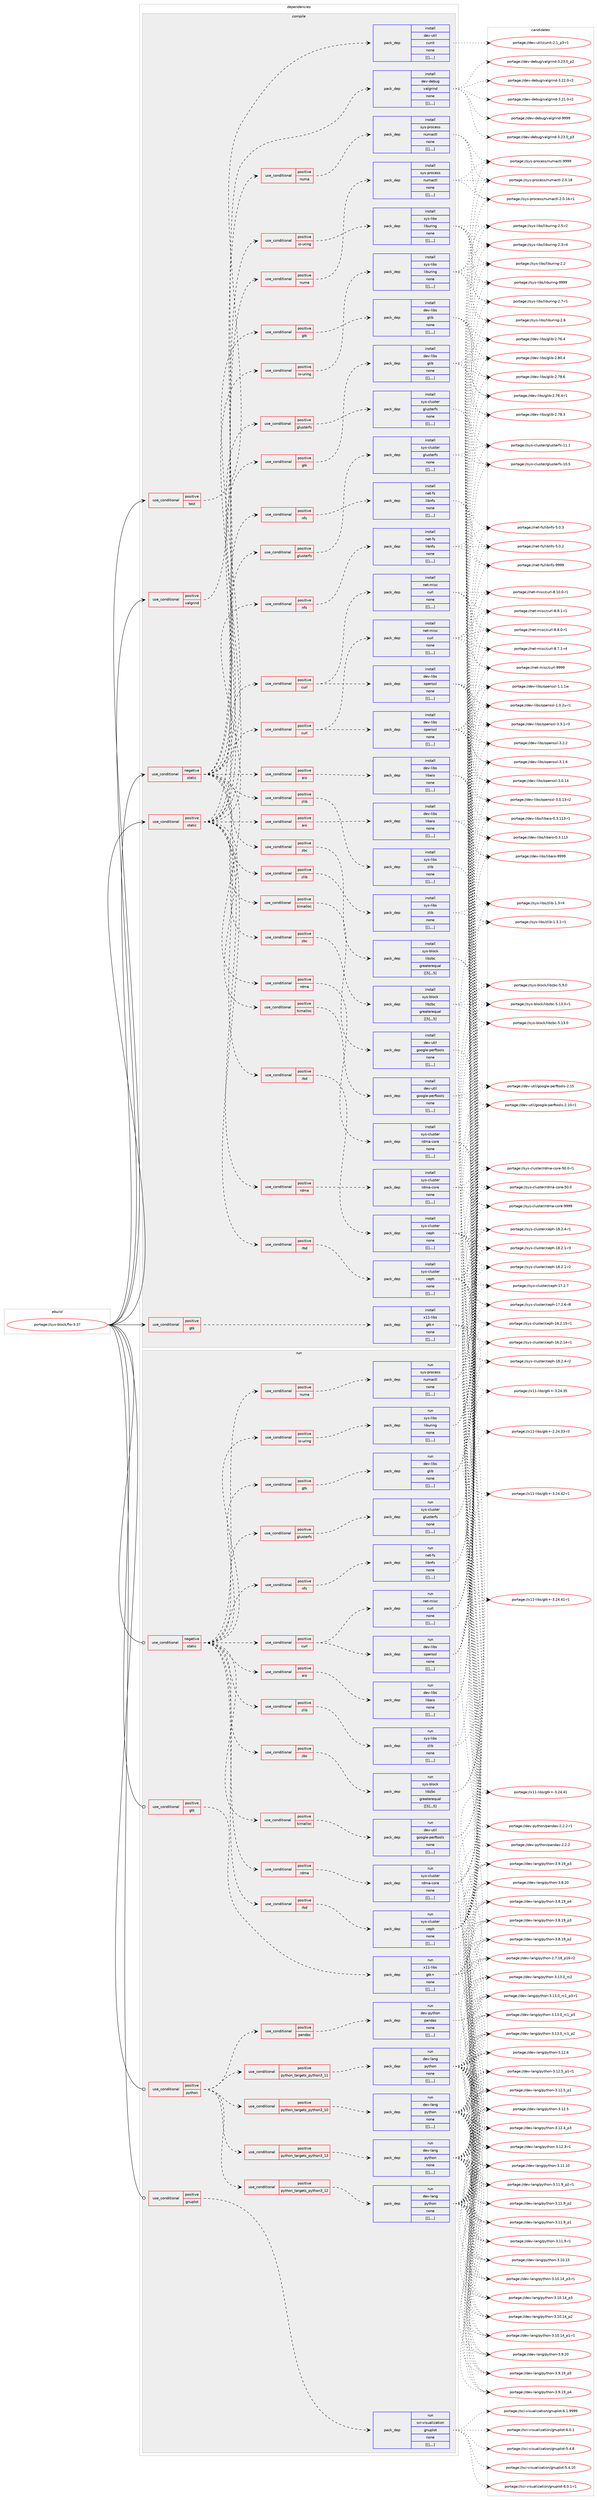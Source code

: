 digraph prolog {

# *************
# Graph options
# *************

newrank=true;
concentrate=true;
compound=true;
graph [rankdir=LR,fontname=Helvetica,fontsize=10,ranksep=1.5];#, ranksep=2.5, nodesep=0.2];
edge  [arrowhead=vee];
node  [fontname=Helvetica,fontsize=10];

# **********
# The ebuild
# **********

subgraph cluster_leftcol {
color=gray;
label=<<i>ebuild</i>>;
id [label="portage://sys-block/fio-3.37", color=red, width=4, href="../sys-block/fio-3.37.svg"];
}

# ****************
# The dependencies
# ****************

subgraph cluster_midcol {
color=gray;
label=<<i>dependencies</i>>;
subgraph cluster_compile {
fillcolor="#eeeeee";
style=filled;
label=<<i>compile</i>>;
subgraph cond117712 {
dependency444619 [label=<<TABLE BORDER="0" CELLBORDER="1" CELLSPACING="0" CELLPADDING="4"><TR><TD ROWSPAN="3" CELLPADDING="10">use_conditional</TD></TR><TR><TD>negative</TD></TR><TR><TD>static</TD></TR></TABLE>>, shape=none, color=red];
subgraph cond117713 {
dependency444620 [label=<<TABLE BORDER="0" CELLBORDER="1" CELLSPACING="0" CELLPADDING="4"><TR><TD ROWSPAN="3" CELLPADDING="10">use_conditional</TD></TR><TR><TD>positive</TD></TR><TR><TD>aio</TD></TR></TABLE>>, shape=none, color=red];
subgraph pack323839 {
dependency444621 [label=<<TABLE BORDER="0" CELLBORDER="1" CELLSPACING="0" CELLPADDING="4" WIDTH="220"><TR><TD ROWSPAN="6" CELLPADDING="30">pack_dep</TD></TR><TR><TD WIDTH="110">install</TD></TR><TR><TD>dev-libs</TD></TR><TR><TD>libaio</TD></TR><TR><TD>none</TD></TR><TR><TD>[[],,,,]</TD></TR></TABLE>>, shape=none, color=blue];
}
dependency444620:e -> dependency444621:w [weight=20,style="dashed",arrowhead="vee"];
}
dependency444619:e -> dependency444620:w [weight=20,style="dashed",arrowhead="vee"];
subgraph cond117714 {
dependency444622 [label=<<TABLE BORDER="0" CELLBORDER="1" CELLSPACING="0" CELLPADDING="4"><TR><TD ROWSPAN="3" CELLPADDING="10">use_conditional</TD></TR><TR><TD>positive</TD></TR><TR><TD>curl</TD></TR></TABLE>>, shape=none, color=red];
subgraph pack323840 {
dependency444623 [label=<<TABLE BORDER="0" CELLBORDER="1" CELLSPACING="0" CELLPADDING="4" WIDTH="220"><TR><TD ROWSPAN="6" CELLPADDING="30">pack_dep</TD></TR><TR><TD WIDTH="110">install</TD></TR><TR><TD>net-misc</TD></TR><TR><TD>curl</TD></TR><TR><TD>none</TD></TR><TR><TD>[[],,,,]</TD></TR></TABLE>>, shape=none, color=blue];
}
dependency444622:e -> dependency444623:w [weight=20,style="dashed",arrowhead="vee"];
subgraph pack323841 {
dependency444624 [label=<<TABLE BORDER="0" CELLBORDER="1" CELLSPACING="0" CELLPADDING="4" WIDTH="220"><TR><TD ROWSPAN="6" CELLPADDING="30">pack_dep</TD></TR><TR><TD WIDTH="110">install</TD></TR><TR><TD>dev-libs</TD></TR><TR><TD>openssl</TD></TR><TR><TD>none</TD></TR><TR><TD>[[],,,,]</TD></TR></TABLE>>, shape=none, color=blue];
}
dependency444622:e -> dependency444624:w [weight=20,style="dashed",arrowhead="vee"];
}
dependency444619:e -> dependency444622:w [weight=20,style="dashed",arrowhead="vee"];
subgraph cond117715 {
dependency444625 [label=<<TABLE BORDER="0" CELLBORDER="1" CELLSPACING="0" CELLPADDING="4"><TR><TD ROWSPAN="3" CELLPADDING="10">use_conditional</TD></TR><TR><TD>positive</TD></TR><TR><TD>nfs</TD></TR></TABLE>>, shape=none, color=red];
subgraph pack323842 {
dependency444626 [label=<<TABLE BORDER="0" CELLBORDER="1" CELLSPACING="0" CELLPADDING="4" WIDTH="220"><TR><TD ROWSPAN="6" CELLPADDING="30">pack_dep</TD></TR><TR><TD WIDTH="110">install</TD></TR><TR><TD>net-fs</TD></TR><TR><TD>libnfs</TD></TR><TR><TD>none</TD></TR><TR><TD>[[],,,,]</TD></TR></TABLE>>, shape=none, color=blue];
}
dependency444625:e -> dependency444626:w [weight=20,style="dashed",arrowhead="vee"];
}
dependency444619:e -> dependency444625:w [weight=20,style="dashed",arrowhead="vee"];
subgraph cond117716 {
dependency444627 [label=<<TABLE BORDER="0" CELLBORDER="1" CELLSPACING="0" CELLPADDING="4"><TR><TD ROWSPAN="3" CELLPADDING="10">use_conditional</TD></TR><TR><TD>positive</TD></TR><TR><TD>glusterfs</TD></TR></TABLE>>, shape=none, color=red];
subgraph pack323843 {
dependency444628 [label=<<TABLE BORDER="0" CELLBORDER="1" CELLSPACING="0" CELLPADDING="4" WIDTH="220"><TR><TD ROWSPAN="6" CELLPADDING="30">pack_dep</TD></TR><TR><TD WIDTH="110">install</TD></TR><TR><TD>sys-cluster</TD></TR><TR><TD>glusterfs</TD></TR><TR><TD>none</TD></TR><TR><TD>[[],,,,]</TD></TR></TABLE>>, shape=none, color=blue];
}
dependency444627:e -> dependency444628:w [weight=20,style="dashed",arrowhead="vee"];
}
dependency444619:e -> dependency444627:w [weight=20,style="dashed",arrowhead="vee"];
subgraph cond117717 {
dependency444629 [label=<<TABLE BORDER="0" CELLBORDER="1" CELLSPACING="0" CELLPADDING="4"><TR><TD ROWSPAN="3" CELLPADDING="10">use_conditional</TD></TR><TR><TD>positive</TD></TR><TR><TD>gtk</TD></TR></TABLE>>, shape=none, color=red];
subgraph pack323844 {
dependency444630 [label=<<TABLE BORDER="0" CELLBORDER="1" CELLSPACING="0" CELLPADDING="4" WIDTH="220"><TR><TD ROWSPAN="6" CELLPADDING="30">pack_dep</TD></TR><TR><TD WIDTH="110">install</TD></TR><TR><TD>dev-libs</TD></TR><TR><TD>glib</TD></TR><TR><TD>none</TD></TR><TR><TD>[[],,,,]</TD></TR></TABLE>>, shape=none, color=blue];
}
dependency444629:e -> dependency444630:w [weight=20,style="dashed",arrowhead="vee"];
}
dependency444619:e -> dependency444629:w [weight=20,style="dashed",arrowhead="vee"];
subgraph cond117718 {
dependency444631 [label=<<TABLE BORDER="0" CELLBORDER="1" CELLSPACING="0" CELLPADDING="4"><TR><TD ROWSPAN="3" CELLPADDING="10">use_conditional</TD></TR><TR><TD>positive</TD></TR><TR><TD>io-uring</TD></TR></TABLE>>, shape=none, color=red];
subgraph pack323845 {
dependency444632 [label=<<TABLE BORDER="0" CELLBORDER="1" CELLSPACING="0" CELLPADDING="4" WIDTH="220"><TR><TD ROWSPAN="6" CELLPADDING="30">pack_dep</TD></TR><TR><TD WIDTH="110">install</TD></TR><TR><TD>sys-libs</TD></TR><TR><TD>liburing</TD></TR><TR><TD>none</TD></TR><TR><TD>[[],,,,]</TD></TR></TABLE>>, shape=none, color=blue];
}
dependency444631:e -> dependency444632:w [weight=20,style="dashed",arrowhead="vee"];
}
dependency444619:e -> dependency444631:w [weight=20,style="dashed",arrowhead="vee"];
subgraph cond117719 {
dependency444633 [label=<<TABLE BORDER="0" CELLBORDER="1" CELLSPACING="0" CELLPADDING="4"><TR><TD ROWSPAN="3" CELLPADDING="10">use_conditional</TD></TR><TR><TD>positive</TD></TR><TR><TD>numa</TD></TR></TABLE>>, shape=none, color=red];
subgraph pack323846 {
dependency444634 [label=<<TABLE BORDER="0" CELLBORDER="1" CELLSPACING="0" CELLPADDING="4" WIDTH="220"><TR><TD ROWSPAN="6" CELLPADDING="30">pack_dep</TD></TR><TR><TD WIDTH="110">install</TD></TR><TR><TD>sys-process</TD></TR><TR><TD>numactl</TD></TR><TR><TD>none</TD></TR><TR><TD>[[],,,,]</TD></TR></TABLE>>, shape=none, color=blue];
}
dependency444633:e -> dependency444634:w [weight=20,style="dashed",arrowhead="vee"];
}
dependency444619:e -> dependency444633:w [weight=20,style="dashed",arrowhead="vee"];
subgraph cond117720 {
dependency444635 [label=<<TABLE BORDER="0" CELLBORDER="1" CELLSPACING="0" CELLPADDING="4"><TR><TD ROWSPAN="3" CELLPADDING="10">use_conditional</TD></TR><TR><TD>positive</TD></TR><TR><TD>rbd</TD></TR></TABLE>>, shape=none, color=red];
subgraph pack323847 {
dependency444636 [label=<<TABLE BORDER="0" CELLBORDER="1" CELLSPACING="0" CELLPADDING="4" WIDTH="220"><TR><TD ROWSPAN="6" CELLPADDING="30">pack_dep</TD></TR><TR><TD WIDTH="110">install</TD></TR><TR><TD>sys-cluster</TD></TR><TR><TD>ceph</TD></TR><TR><TD>none</TD></TR><TR><TD>[[],,,,]</TD></TR></TABLE>>, shape=none, color=blue];
}
dependency444635:e -> dependency444636:w [weight=20,style="dashed",arrowhead="vee"];
}
dependency444619:e -> dependency444635:w [weight=20,style="dashed",arrowhead="vee"];
subgraph cond117721 {
dependency444637 [label=<<TABLE BORDER="0" CELLBORDER="1" CELLSPACING="0" CELLPADDING="4"><TR><TD ROWSPAN="3" CELLPADDING="10">use_conditional</TD></TR><TR><TD>positive</TD></TR><TR><TD>rdma</TD></TR></TABLE>>, shape=none, color=red];
subgraph pack323848 {
dependency444638 [label=<<TABLE BORDER="0" CELLBORDER="1" CELLSPACING="0" CELLPADDING="4" WIDTH="220"><TR><TD ROWSPAN="6" CELLPADDING="30">pack_dep</TD></TR><TR><TD WIDTH="110">install</TD></TR><TR><TD>sys-cluster</TD></TR><TR><TD>rdma-core</TD></TR><TR><TD>none</TD></TR><TR><TD>[[],,,,]</TD></TR></TABLE>>, shape=none, color=blue];
}
dependency444637:e -> dependency444638:w [weight=20,style="dashed",arrowhead="vee"];
}
dependency444619:e -> dependency444637:w [weight=20,style="dashed",arrowhead="vee"];
subgraph cond117722 {
dependency444639 [label=<<TABLE BORDER="0" CELLBORDER="1" CELLSPACING="0" CELLPADDING="4"><TR><TD ROWSPAN="3" CELLPADDING="10">use_conditional</TD></TR><TR><TD>positive</TD></TR><TR><TD>tcmalloc</TD></TR></TABLE>>, shape=none, color=red];
subgraph pack323849 {
dependency444640 [label=<<TABLE BORDER="0" CELLBORDER="1" CELLSPACING="0" CELLPADDING="4" WIDTH="220"><TR><TD ROWSPAN="6" CELLPADDING="30">pack_dep</TD></TR><TR><TD WIDTH="110">install</TD></TR><TR><TD>dev-util</TD></TR><TR><TD>google-perftools</TD></TR><TR><TD>none</TD></TR><TR><TD>[[],,,,]</TD></TR></TABLE>>, shape=none, color=blue];
}
dependency444639:e -> dependency444640:w [weight=20,style="dashed",arrowhead="vee"];
}
dependency444619:e -> dependency444639:w [weight=20,style="dashed",arrowhead="vee"];
subgraph cond117723 {
dependency444641 [label=<<TABLE BORDER="0" CELLBORDER="1" CELLSPACING="0" CELLPADDING="4"><TR><TD ROWSPAN="3" CELLPADDING="10">use_conditional</TD></TR><TR><TD>positive</TD></TR><TR><TD>zbc</TD></TR></TABLE>>, shape=none, color=red];
subgraph pack323850 {
dependency444642 [label=<<TABLE BORDER="0" CELLBORDER="1" CELLSPACING="0" CELLPADDING="4" WIDTH="220"><TR><TD ROWSPAN="6" CELLPADDING="30">pack_dep</TD></TR><TR><TD WIDTH="110">install</TD></TR><TR><TD>sys-block</TD></TR><TR><TD>libzbc</TD></TR><TR><TD>greaterequal</TD></TR><TR><TD>[[5],,,5]</TD></TR></TABLE>>, shape=none, color=blue];
}
dependency444641:e -> dependency444642:w [weight=20,style="dashed",arrowhead="vee"];
}
dependency444619:e -> dependency444641:w [weight=20,style="dashed",arrowhead="vee"];
subgraph cond117724 {
dependency444643 [label=<<TABLE BORDER="0" CELLBORDER="1" CELLSPACING="0" CELLPADDING="4"><TR><TD ROWSPAN="3" CELLPADDING="10">use_conditional</TD></TR><TR><TD>positive</TD></TR><TR><TD>zlib</TD></TR></TABLE>>, shape=none, color=red];
subgraph pack323851 {
dependency444644 [label=<<TABLE BORDER="0" CELLBORDER="1" CELLSPACING="0" CELLPADDING="4" WIDTH="220"><TR><TD ROWSPAN="6" CELLPADDING="30">pack_dep</TD></TR><TR><TD WIDTH="110">install</TD></TR><TR><TD>sys-libs</TD></TR><TR><TD>zlib</TD></TR><TR><TD>none</TD></TR><TR><TD>[[],,,,]</TD></TR></TABLE>>, shape=none, color=blue];
}
dependency444643:e -> dependency444644:w [weight=20,style="dashed",arrowhead="vee"];
}
dependency444619:e -> dependency444643:w [weight=20,style="dashed",arrowhead="vee"];
}
id:e -> dependency444619:w [weight=20,style="solid",arrowhead="vee"];
subgraph cond117725 {
dependency444645 [label=<<TABLE BORDER="0" CELLBORDER="1" CELLSPACING="0" CELLPADDING="4"><TR><TD ROWSPAN="3" CELLPADDING="10">use_conditional</TD></TR><TR><TD>positive</TD></TR><TR><TD>gtk</TD></TR></TABLE>>, shape=none, color=red];
subgraph pack323852 {
dependency444646 [label=<<TABLE BORDER="0" CELLBORDER="1" CELLSPACING="0" CELLPADDING="4" WIDTH="220"><TR><TD ROWSPAN="6" CELLPADDING="30">pack_dep</TD></TR><TR><TD WIDTH="110">install</TD></TR><TR><TD>x11-libs</TD></TR><TR><TD>gtk+</TD></TR><TR><TD>none</TD></TR><TR><TD>[[],,,,]</TD></TR></TABLE>>, shape=none, color=blue];
}
dependency444645:e -> dependency444646:w [weight=20,style="dashed",arrowhead="vee"];
}
id:e -> dependency444645:w [weight=20,style="solid",arrowhead="vee"];
subgraph cond117726 {
dependency444647 [label=<<TABLE BORDER="0" CELLBORDER="1" CELLSPACING="0" CELLPADDING="4"><TR><TD ROWSPAN="3" CELLPADDING="10">use_conditional</TD></TR><TR><TD>positive</TD></TR><TR><TD>static</TD></TR></TABLE>>, shape=none, color=red];
subgraph cond117727 {
dependency444648 [label=<<TABLE BORDER="0" CELLBORDER="1" CELLSPACING="0" CELLPADDING="4"><TR><TD ROWSPAN="3" CELLPADDING="10">use_conditional</TD></TR><TR><TD>positive</TD></TR><TR><TD>aio</TD></TR></TABLE>>, shape=none, color=red];
subgraph pack323853 {
dependency444649 [label=<<TABLE BORDER="0" CELLBORDER="1" CELLSPACING="0" CELLPADDING="4" WIDTH="220"><TR><TD ROWSPAN="6" CELLPADDING="30">pack_dep</TD></TR><TR><TD WIDTH="110">install</TD></TR><TR><TD>dev-libs</TD></TR><TR><TD>libaio</TD></TR><TR><TD>none</TD></TR><TR><TD>[[],,,,]</TD></TR></TABLE>>, shape=none, color=blue];
}
dependency444648:e -> dependency444649:w [weight=20,style="dashed",arrowhead="vee"];
}
dependency444647:e -> dependency444648:w [weight=20,style="dashed",arrowhead="vee"];
subgraph cond117728 {
dependency444650 [label=<<TABLE BORDER="0" CELLBORDER="1" CELLSPACING="0" CELLPADDING="4"><TR><TD ROWSPAN="3" CELLPADDING="10">use_conditional</TD></TR><TR><TD>positive</TD></TR><TR><TD>curl</TD></TR></TABLE>>, shape=none, color=red];
subgraph pack323854 {
dependency444651 [label=<<TABLE BORDER="0" CELLBORDER="1" CELLSPACING="0" CELLPADDING="4" WIDTH="220"><TR><TD ROWSPAN="6" CELLPADDING="30">pack_dep</TD></TR><TR><TD WIDTH="110">install</TD></TR><TR><TD>net-misc</TD></TR><TR><TD>curl</TD></TR><TR><TD>none</TD></TR><TR><TD>[[],,,,]</TD></TR></TABLE>>, shape=none, color=blue];
}
dependency444650:e -> dependency444651:w [weight=20,style="dashed",arrowhead="vee"];
subgraph pack323855 {
dependency444652 [label=<<TABLE BORDER="0" CELLBORDER="1" CELLSPACING="0" CELLPADDING="4" WIDTH="220"><TR><TD ROWSPAN="6" CELLPADDING="30">pack_dep</TD></TR><TR><TD WIDTH="110">install</TD></TR><TR><TD>dev-libs</TD></TR><TR><TD>openssl</TD></TR><TR><TD>none</TD></TR><TR><TD>[[],,,,]</TD></TR></TABLE>>, shape=none, color=blue];
}
dependency444650:e -> dependency444652:w [weight=20,style="dashed",arrowhead="vee"];
}
dependency444647:e -> dependency444650:w [weight=20,style="dashed",arrowhead="vee"];
subgraph cond117729 {
dependency444653 [label=<<TABLE BORDER="0" CELLBORDER="1" CELLSPACING="0" CELLPADDING="4"><TR><TD ROWSPAN="3" CELLPADDING="10">use_conditional</TD></TR><TR><TD>positive</TD></TR><TR><TD>nfs</TD></TR></TABLE>>, shape=none, color=red];
subgraph pack323856 {
dependency444654 [label=<<TABLE BORDER="0" CELLBORDER="1" CELLSPACING="0" CELLPADDING="4" WIDTH="220"><TR><TD ROWSPAN="6" CELLPADDING="30">pack_dep</TD></TR><TR><TD WIDTH="110">install</TD></TR><TR><TD>net-fs</TD></TR><TR><TD>libnfs</TD></TR><TR><TD>none</TD></TR><TR><TD>[[],,,,]</TD></TR></TABLE>>, shape=none, color=blue];
}
dependency444653:e -> dependency444654:w [weight=20,style="dashed",arrowhead="vee"];
}
dependency444647:e -> dependency444653:w [weight=20,style="dashed",arrowhead="vee"];
subgraph cond117730 {
dependency444655 [label=<<TABLE BORDER="0" CELLBORDER="1" CELLSPACING="0" CELLPADDING="4"><TR><TD ROWSPAN="3" CELLPADDING="10">use_conditional</TD></TR><TR><TD>positive</TD></TR><TR><TD>glusterfs</TD></TR></TABLE>>, shape=none, color=red];
subgraph pack323857 {
dependency444656 [label=<<TABLE BORDER="0" CELLBORDER="1" CELLSPACING="0" CELLPADDING="4" WIDTH="220"><TR><TD ROWSPAN="6" CELLPADDING="30">pack_dep</TD></TR><TR><TD WIDTH="110">install</TD></TR><TR><TD>sys-cluster</TD></TR><TR><TD>glusterfs</TD></TR><TR><TD>none</TD></TR><TR><TD>[[],,,,]</TD></TR></TABLE>>, shape=none, color=blue];
}
dependency444655:e -> dependency444656:w [weight=20,style="dashed",arrowhead="vee"];
}
dependency444647:e -> dependency444655:w [weight=20,style="dashed",arrowhead="vee"];
subgraph cond117731 {
dependency444657 [label=<<TABLE BORDER="0" CELLBORDER="1" CELLSPACING="0" CELLPADDING="4"><TR><TD ROWSPAN="3" CELLPADDING="10">use_conditional</TD></TR><TR><TD>positive</TD></TR><TR><TD>gtk</TD></TR></TABLE>>, shape=none, color=red];
subgraph pack323858 {
dependency444658 [label=<<TABLE BORDER="0" CELLBORDER="1" CELLSPACING="0" CELLPADDING="4" WIDTH="220"><TR><TD ROWSPAN="6" CELLPADDING="30">pack_dep</TD></TR><TR><TD WIDTH="110">install</TD></TR><TR><TD>dev-libs</TD></TR><TR><TD>glib</TD></TR><TR><TD>none</TD></TR><TR><TD>[[],,,,]</TD></TR></TABLE>>, shape=none, color=blue];
}
dependency444657:e -> dependency444658:w [weight=20,style="dashed",arrowhead="vee"];
}
dependency444647:e -> dependency444657:w [weight=20,style="dashed",arrowhead="vee"];
subgraph cond117732 {
dependency444659 [label=<<TABLE BORDER="0" CELLBORDER="1" CELLSPACING="0" CELLPADDING="4"><TR><TD ROWSPAN="3" CELLPADDING="10">use_conditional</TD></TR><TR><TD>positive</TD></TR><TR><TD>io-uring</TD></TR></TABLE>>, shape=none, color=red];
subgraph pack323859 {
dependency444660 [label=<<TABLE BORDER="0" CELLBORDER="1" CELLSPACING="0" CELLPADDING="4" WIDTH="220"><TR><TD ROWSPAN="6" CELLPADDING="30">pack_dep</TD></TR><TR><TD WIDTH="110">install</TD></TR><TR><TD>sys-libs</TD></TR><TR><TD>liburing</TD></TR><TR><TD>none</TD></TR><TR><TD>[[],,,,]</TD></TR></TABLE>>, shape=none, color=blue];
}
dependency444659:e -> dependency444660:w [weight=20,style="dashed",arrowhead="vee"];
}
dependency444647:e -> dependency444659:w [weight=20,style="dashed",arrowhead="vee"];
subgraph cond117733 {
dependency444661 [label=<<TABLE BORDER="0" CELLBORDER="1" CELLSPACING="0" CELLPADDING="4"><TR><TD ROWSPAN="3" CELLPADDING="10">use_conditional</TD></TR><TR><TD>positive</TD></TR><TR><TD>numa</TD></TR></TABLE>>, shape=none, color=red];
subgraph pack323860 {
dependency444662 [label=<<TABLE BORDER="0" CELLBORDER="1" CELLSPACING="0" CELLPADDING="4" WIDTH="220"><TR><TD ROWSPAN="6" CELLPADDING="30">pack_dep</TD></TR><TR><TD WIDTH="110">install</TD></TR><TR><TD>sys-process</TD></TR><TR><TD>numactl</TD></TR><TR><TD>none</TD></TR><TR><TD>[[],,,,]</TD></TR></TABLE>>, shape=none, color=blue];
}
dependency444661:e -> dependency444662:w [weight=20,style="dashed",arrowhead="vee"];
}
dependency444647:e -> dependency444661:w [weight=20,style="dashed",arrowhead="vee"];
subgraph cond117734 {
dependency444663 [label=<<TABLE BORDER="0" CELLBORDER="1" CELLSPACING="0" CELLPADDING="4"><TR><TD ROWSPAN="3" CELLPADDING="10">use_conditional</TD></TR><TR><TD>positive</TD></TR><TR><TD>rbd</TD></TR></TABLE>>, shape=none, color=red];
subgraph pack323861 {
dependency444664 [label=<<TABLE BORDER="0" CELLBORDER="1" CELLSPACING="0" CELLPADDING="4" WIDTH="220"><TR><TD ROWSPAN="6" CELLPADDING="30">pack_dep</TD></TR><TR><TD WIDTH="110">install</TD></TR><TR><TD>sys-cluster</TD></TR><TR><TD>ceph</TD></TR><TR><TD>none</TD></TR><TR><TD>[[],,,,]</TD></TR></TABLE>>, shape=none, color=blue];
}
dependency444663:e -> dependency444664:w [weight=20,style="dashed",arrowhead="vee"];
}
dependency444647:e -> dependency444663:w [weight=20,style="dashed",arrowhead="vee"];
subgraph cond117735 {
dependency444665 [label=<<TABLE BORDER="0" CELLBORDER="1" CELLSPACING="0" CELLPADDING="4"><TR><TD ROWSPAN="3" CELLPADDING="10">use_conditional</TD></TR><TR><TD>positive</TD></TR><TR><TD>rdma</TD></TR></TABLE>>, shape=none, color=red];
subgraph pack323862 {
dependency444666 [label=<<TABLE BORDER="0" CELLBORDER="1" CELLSPACING="0" CELLPADDING="4" WIDTH="220"><TR><TD ROWSPAN="6" CELLPADDING="30">pack_dep</TD></TR><TR><TD WIDTH="110">install</TD></TR><TR><TD>sys-cluster</TD></TR><TR><TD>rdma-core</TD></TR><TR><TD>none</TD></TR><TR><TD>[[],,,,]</TD></TR></TABLE>>, shape=none, color=blue];
}
dependency444665:e -> dependency444666:w [weight=20,style="dashed",arrowhead="vee"];
}
dependency444647:e -> dependency444665:w [weight=20,style="dashed",arrowhead="vee"];
subgraph cond117736 {
dependency444667 [label=<<TABLE BORDER="0" CELLBORDER="1" CELLSPACING="0" CELLPADDING="4"><TR><TD ROWSPAN="3" CELLPADDING="10">use_conditional</TD></TR><TR><TD>positive</TD></TR><TR><TD>tcmalloc</TD></TR></TABLE>>, shape=none, color=red];
subgraph pack323863 {
dependency444668 [label=<<TABLE BORDER="0" CELLBORDER="1" CELLSPACING="0" CELLPADDING="4" WIDTH="220"><TR><TD ROWSPAN="6" CELLPADDING="30">pack_dep</TD></TR><TR><TD WIDTH="110">install</TD></TR><TR><TD>dev-util</TD></TR><TR><TD>google-perftools</TD></TR><TR><TD>none</TD></TR><TR><TD>[[],,,,]</TD></TR></TABLE>>, shape=none, color=blue];
}
dependency444667:e -> dependency444668:w [weight=20,style="dashed",arrowhead="vee"];
}
dependency444647:e -> dependency444667:w [weight=20,style="dashed",arrowhead="vee"];
subgraph cond117737 {
dependency444669 [label=<<TABLE BORDER="0" CELLBORDER="1" CELLSPACING="0" CELLPADDING="4"><TR><TD ROWSPAN="3" CELLPADDING="10">use_conditional</TD></TR><TR><TD>positive</TD></TR><TR><TD>zbc</TD></TR></TABLE>>, shape=none, color=red];
subgraph pack323864 {
dependency444670 [label=<<TABLE BORDER="0" CELLBORDER="1" CELLSPACING="0" CELLPADDING="4" WIDTH="220"><TR><TD ROWSPAN="6" CELLPADDING="30">pack_dep</TD></TR><TR><TD WIDTH="110">install</TD></TR><TR><TD>sys-block</TD></TR><TR><TD>libzbc</TD></TR><TR><TD>greaterequal</TD></TR><TR><TD>[[5],,,5]</TD></TR></TABLE>>, shape=none, color=blue];
}
dependency444669:e -> dependency444670:w [weight=20,style="dashed",arrowhead="vee"];
}
dependency444647:e -> dependency444669:w [weight=20,style="dashed",arrowhead="vee"];
subgraph cond117738 {
dependency444671 [label=<<TABLE BORDER="0" CELLBORDER="1" CELLSPACING="0" CELLPADDING="4"><TR><TD ROWSPAN="3" CELLPADDING="10">use_conditional</TD></TR><TR><TD>positive</TD></TR><TR><TD>zlib</TD></TR></TABLE>>, shape=none, color=red];
subgraph pack323865 {
dependency444672 [label=<<TABLE BORDER="0" CELLBORDER="1" CELLSPACING="0" CELLPADDING="4" WIDTH="220"><TR><TD ROWSPAN="6" CELLPADDING="30">pack_dep</TD></TR><TR><TD WIDTH="110">install</TD></TR><TR><TD>sys-libs</TD></TR><TR><TD>zlib</TD></TR><TR><TD>none</TD></TR><TR><TD>[[],,,,]</TD></TR></TABLE>>, shape=none, color=blue];
}
dependency444671:e -> dependency444672:w [weight=20,style="dashed",arrowhead="vee"];
}
dependency444647:e -> dependency444671:w [weight=20,style="dashed",arrowhead="vee"];
}
id:e -> dependency444647:w [weight=20,style="solid",arrowhead="vee"];
subgraph cond117739 {
dependency444673 [label=<<TABLE BORDER="0" CELLBORDER="1" CELLSPACING="0" CELLPADDING="4"><TR><TD ROWSPAN="3" CELLPADDING="10">use_conditional</TD></TR><TR><TD>positive</TD></TR><TR><TD>test</TD></TR></TABLE>>, shape=none, color=red];
subgraph pack323866 {
dependency444674 [label=<<TABLE BORDER="0" CELLBORDER="1" CELLSPACING="0" CELLPADDING="4" WIDTH="220"><TR><TD ROWSPAN="6" CELLPADDING="30">pack_dep</TD></TR><TR><TD WIDTH="110">install</TD></TR><TR><TD>dev-util</TD></TR><TR><TD>cunit</TD></TR><TR><TD>none</TD></TR><TR><TD>[[],,,,]</TD></TR></TABLE>>, shape=none, color=blue];
}
dependency444673:e -> dependency444674:w [weight=20,style="dashed",arrowhead="vee"];
}
id:e -> dependency444673:w [weight=20,style="solid",arrowhead="vee"];
subgraph cond117740 {
dependency444675 [label=<<TABLE BORDER="0" CELLBORDER="1" CELLSPACING="0" CELLPADDING="4"><TR><TD ROWSPAN="3" CELLPADDING="10">use_conditional</TD></TR><TR><TD>positive</TD></TR><TR><TD>valgrind</TD></TR></TABLE>>, shape=none, color=red];
subgraph pack323867 {
dependency444676 [label=<<TABLE BORDER="0" CELLBORDER="1" CELLSPACING="0" CELLPADDING="4" WIDTH="220"><TR><TD ROWSPAN="6" CELLPADDING="30">pack_dep</TD></TR><TR><TD WIDTH="110">install</TD></TR><TR><TD>dev-debug</TD></TR><TR><TD>valgrind</TD></TR><TR><TD>none</TD></TR><TR><TD>[[],,,,]</TD></TR></TABLE>>, shape=none, color=blue];
}
dependency444675:e -> dependency444676:w [weight=20,style="dashed",arrowhead="vee"];
}
id:e -> dependency444675:w [weight=20,style="solid",arrowhead="vee"];
}
subgraph cluster_compileandrun {
fillcolor="#eeeeee";
style=filled;
label=<<i>compile and run</i>>;
}
subgraph cluster_run {
fillcolor="#eeeeee";
style=filled;
label=<<i>run</i>>;
subgraph cond117741 {
dependency444677 [label=<<TABLE BORDER="0" CELLBORDER="1" CELLSPACING="0" CELLPADDING="4"><TR><TD ROWSPAN="3" CELLPADDING="10">use_conditional</TD></TR><TR><TD>negative</TD></TR><TR><TD>static</TD></TR></TABLE>>, shape=none, color=red];
subgraph cond117742 {
dependency444678 [label=<<TABLE BORDER="0" CELLBORDER="1" CELLSPACING="0" CELLPADDING="4"><TR><TD ROWSPAN="3" CELLPADDING="10">use_conditional</TD></TR><TR><TD>positive</TD></TR><TR><TD>aio</TD></TR></TABLE>>, shape=none, color=red];
subgraph pack323868 {
dependency444679 [label=<<TABLE BORDER="0" CELLBORDER="1" CELLSPACING="0" CELLPADDING="4" WIDTH="220"><TR><TD ROWSPAN="6" CELLPADDING="30">pack_dep</TD></TR><TR><TD WIDTH="110">run</TD></TR><TR><TD>dev-libs</TD></TR><TR><TD>libaio</TD></TR><TR><TD>none</TD></TR><TR><TD>[[],,,,]</TD></TR></TABLE>>, shape=none, color=blue];
}
dependency444678:e -> dependency444679:w [weight=20,style="dashed",arrowhead="vee"];
}
dependency444677:e -> dependency444678:w [weight=20,style="dashed",arrowhead="vee"];
subgraph cond117743 {
dependency444680 [label=<<TABLE BORDER="0" CELLBORDER="1" CELLSPACING="0" CELLPADDING="4"><TR><TD ROWSPAN="3" CELLPADDING="10">use_conditional</TD></TR><TR><TD>positive</TD></TR><TR><TD>curl</TD></TR></TABLE>>, shape=none, color=red];
subgraph pack323869 {
dependency444681 [label=<<TABLE BORDER="0" CELLBORDER="1" CELLSPACING="0" CELLPADDING="4" WIDTH="220"><TR><TD ROWSPAN="6" CELLPADDING="30">pack_dep</TD></TR><TR><TD WIDTH="110">run</TD></TR><TR><TD>net-misc</TD></TR><TR><TD>curl</TD></TR><TR><TD>none</TD></TR><TR><TD>[[],,,,]</TD></TR></TABLE>>, shape=none, color=blue];
}
dependency444680:e -> dependency444681:w [weight=20,style="dashed",arrowhead="vee"];
subgraph pack323870 {
dependency444682 [label=<<TABLE BORDER="0" CELLBORDER="1" CELLSPACING="0" CELLPADDING="4" WIDTH="220"><TR><TD ROWSPAN="6" CELLPADDING="30">pack_dep</TD></TR><TR><TD WIDTH="110">run</TD></TR><TR><TD>dev-libs</TD></TR><TR><TD>openssl</TD></TR><TR><TD>none</TD></TR><TR><TD>[[],,,,]</TD></TR></TABLE>>, shape=none, color=blue];
}
dependency444680:e -> dependency444682:w [weight=20,style="dashed",arrowhead="vee"];
}
dependency444677:e -> dependency444680:w [weight=20,style="dashed",arrowhead="vee"];
subgraph cond117744 {
dependency444683 [label=<<TABLE BORDER="0" CELLBORDER="1" CELLSPACING="0" CELLPADDING="4"><TR><TD ROWSPAN="3" CELLPADDING="10">use_conditional</TD></TR><TR><TD>positive</TD></TR><TR><TD>nfs</TD></TR></TABLE>>, shape=none, color=red];
subgraph pack323871 {
dependency444684 [label=<<TABLE BORDER="0" CELLBORDER="1" CELLSPACING="0" CELLPADDING="4" WIDTH="220"><TR><TD ROWSPAN="6" CELLPADDING="30">pack_dep</TD></TR><TR><TD WIDTH="110">run</TD></TR><TR><TD>net-fs</TD></TR><TR><TD>libnfs</TD></TR><TR><TD>none</TD></TR><TR><TD>[[],,,,]</TD></TR></TABLE>>, shape=none, color=blue];
}
dependency444683:e -> dependency444684:w [weight=20,style="dashed",arrowhead="vee"];
}
dependency444677:e -> dependency444683:w [weight=20,style="dashed",arrowhead="vee"];
subgraph cond117745 {
dependency444685 [label=<<TABLE BORDER="0" CELLBORDER="1" CELLSPACING="0" CELLPADDING="4"><TR><TD ROWSPAN="3" CELLPADDING="10">use_conditional</TD></TR><TR><TD>positive</TD></TR><TR><TD>glusterfs</TD></TR></TABLE>>, shape=none, color=red];
subgraph pack323872 {
dependency444686 [label=<<TABLE BORDER="0" CELLBORDER="1" CELLSPACING="0" CELLPADDING="4" WIDTH="220"><TR><TD ROWSPAN="6" CELLPADDING="30">pack_dep</TD></TR><TR><TD WIDTH="110">run</TD></TR><TR><TD>sys-cluster</TD></TR><TR><TD>glusterfs</TD></TR><TR><TD>none</TD></TR><TR><TD>[[],,,,]</TD></TR></TABLE>>, shape=none, color=blue];
}
dependency444685:e -> dependency444686:w [weight=20,style="dashed",arrowhead="vee"];
}
dependency444677:e -> dependency444685:w [weight=20,style="dashed",arrowhead="vee"];
subgraph cond117746 {
dependency444687 [label=<<TABLE BORDER="0" CELLBORDER="1" CELLSPACING="0" CELLPADDING="4"><TR><TD ROWSPAN="3" CELLPADDING="10">use_conditional</TD></TR><TR><TD>positive</TD></TR><TR><TD>gtk</TD></TR></TABLE>>, shape=none, color=red];
subgraph pack323873 {
dependency444688 [label=<<TABLE BORDER="0" CELLBORDER="1" CELLSPACING="0" CELLPADDING="4" WIDTH="220"><TR><TD ROWSPAN="6" CELLPADDING="30">pack_dep</TD></TR><TR><TD WIDTH="110">run</TD></TR><TR><TD>dev-libs</TD></TR><TR><TD>glib</TD></TR><TR><TD>none</TD></TR><TR><TD>[[],,,,]</TD></TR></TABLE>>, shape=none, color=blue];
}
dependency444687:e -> dependency444688:w [weight=20,style="dashed",arrowhead="vee"];
}
dependency444677:e -> dependency444687:w [weight=20,style="dashed",arrowhead="vee"];
subgraph cond117747 {
dependency444689 [label=<<TABLE BORDER="0" CELLBORDER="1" CELLSPACING="0" CELLPADDING="4"><TR><TD ROWSPAN="3" CELLPADDING="10">use_conditional</TD></TR><TR><TD>positive</TD></TR><TR><TD>io-uring</TD></TR></TABLE>>, shape=none, color=red];
subgraph pack323874 {
dependency444690 [label=<<TABLE BORDER="0" CELLBORDER="1" CELLSPACING="0" CELLPADDING="4" WIDTH="220"><TR><TD ROWSPAN="6" CELLPADDING="30">pack_dep</TD></TR><TR><TD WIDTH="110">run</TD></TR><TR><TD>sys-libs</TD></TR><TR><TD>liburing</TD></TR><TR><TD>none</TD></TR><TR><TD>[[],,,,]</TD></TR></TABLE>>, shape=none, color=blue];
}
dependency444689:e -> dependency444690:w [weight=20,style="dashed",arrowhead="vee"];
}
dependency444677:e -> dependency444689:w [weight=20,style="dashed",arrowhead="vee"];
subgraph cond117748 {
dependency444691 [label=<<TABLE BORDER="0" CELLBORDER="1" CELLSPACING="0" CELLPADDING="4"><TR><TD ROWSPAN="3" CELLPADDING="10">use_conditional</TD></TR><TR><TD>positive</TD></TR><TR><TD>numa</TD></TR></TABLE>>, shape=none, color=red];
subgraph pack323875 {
dependency444692 [label=<<TABLE BORDER="0" CELLBORDER="1" CELLSPACING="0" CELLPADDING="4" WIDTH="220"><TR><TD ROWSPAN="6" CELLPADDING="30">pack_dep</TD></TR><TR><TD WIDTH="110">run</TD></TR><TR><TD>sys-process</TD></TR><TR><TD>numactl</TD></TR><TR><TD>none</TD></TR><TR><TD>[[],,,,]</TD></TR></TABLE>>, shape=none, color=blue];
}
dependency444691:e -> dependency444692:w [weight=20,style="dashed",arrowhead="vee"];
}
dependency444677:e -> dependency444691:w [weight=20,style="dashed",arrowhead="vee"];
subgraph cond117749 {
dependency444693 [label=<<TABLE BORDER="0" CELLBORDER="1" CELLSPACING="0" CELLPADDING="4"><TR><TD ROWSPAN="3" CELLPADDING="10">use_conditional</TD></TR><TR><TD>positive</TD></TR><TR><TD>rbd</TD></TR></TABLE>>, shape=none, color=red];
subgraph pack323876 {
dependency444694 [label=<<TABLE BORDER="0" CELLBORDER="1" CELLSPACING="0" CELLPADDING="4" WIDTH="220"><TR><TD ROWSPAN="6" CELLPADDING="30">pack_dep</TD></TR><TR><TD WIDTH="110">run</TD></TR><TR><TD>sys-cluster</TD></TR><TR><TD>ceph</TD></TR><TR><TD>none</TD></TR><TR><TD>[[],,,,]</TD></TR></TABLE>>, shape=none, color=blue];
}
dependency444693:e -> dependency444694:w [weight=20,style="dashed",arrowhead="vee"];
}
dependency444677:e -> dependency444693:w [weight=20,style="dashed",arrowhead="vee"];
subgraph cond117750 {
dependency444695 [label=<<TABLE BORDER="0" CELLBORDER="1" CELLSPACING="0" CELLPADDING="4"><TR><TD ROWSPAN="3" CELLPADDING="10">use_conditional</TD></TR><TR><TD>positive</TD></TR><TR><TD>rdma</TD></TR></TABLE>>, shape=none, color=red];
subgraph pack323877 {
dependency444696 [label=<<TABLE BORDER="0" CELLBORDER="1" CELLSPACING="0" CELLPADDING="4" WIDTH="220"><TR><TD ROWSPAN="6" CELLPADDING="30">pack_dep</TD></TR><TR><TD WIDTH="110">run</TD></TR><TR><TD>sys-cluster</TD></TR><TR><TD>rdma-core</TD></TR><TR><TD>none</TD></TR><TR><TD>[[],,,,]</TD></TR></TABLE>>, shape=none, color=blue];
}
dependency444695:e -> dependency444696:w [weight=20,style="dashed",arrowhead="vee"];
}
dependency444677:e -> dependency444695:w [weight=20,style="dashed",arrowhead="vee"];
subgraph cond117751 {
dependency444697 [label=<<TABLE BORDER="0" CELLBORDER="1" CELLSPACING="0" CELLPADDING="4"><TR><TD ROWSPAN="3" CELLPADDING="10">use_conditional</TD></TR><TR><TD>positive</TD></TR><TR><TD>tcmalloc</TD></TR></TABLE>>, shape=none, color=red];
subgraph pack323878 {
dependency444698 [label=<<TABLE BORDER="0" CELLBORDER="1" CELLSPACING="0" CELLPADDING="4" WIDTH="220"><TR><TD ROWSPAN="6" CELLPADDING="30">pack_dep</TD></TR><TR><TD WIDTH="110">run</TD></TR><TR><TD>dev-util</TD></TR><TR><TD>google-perftools</TD></TR><TR><TD>none</TD></TR><TR><TD>[[],,,,]</TD></TR></TABLE>>, shape=none, color=blue];
}
dependency444697:e -> dependency444698:w [weight=20,style="dashed",arrowhead="vee"];
}
dependency444677:e -> dependency444697:w [weight=20,style="dashed",arrowhead="vee"];
subgraph cond117752 {
dependency444699 [label=<<TABLE BORDER="0" CELLBORDER="1" CELLSPACING="0" CELLPADDING="4"><TR><TD ROWSPAN="3" CELLPADDING="10">use_conditional</TD></TR><TR><TD>positive</TD></TR><TR><TD>zbc</TD></TR></TABLE>>, shape=none, color=red];
subgraph pack323879 {
dependency444700 [label=<<TABLE BORDER="0" CELLBORDER="1" CELLSPACING="0" CELLPADDING="4" WIDTH="220"><TR><TD ROWSPAN="6" CELLPADDING="30">pack_dep</TD></TR><TR><TD WIDTH="110">run</TD></TR><TR><TD>sys-block</TD></TR><TR><TD>libzbc</TD></TR><TR><TD>greaterequal</TD></TR><TR><TD>[[5],,,5]</TD></TR></TABLE>>, shape=none, color=blue];
}
dependency444699:e -> dependency444700:w [weight=20,style="dashed",arrowhead="vee"];
}
dependency444677:e -> dependency444699:w [weight=20,style="dashed",arrowhead="vee"];
subgraph cond117753 {
dependency444701 [label=<<TABLE BORDER="0" CELLBORDER="1" CELLSPACING="0" CELLPADDING="4"><TR><TD ROWSPAN="3" CELLPADDING="10">use_conditional</TD></TR><TR><TD>positive</TD></TR><TR><TD>zlib</TD></TR></TABLE>>, shape=none, color=red];
subgraph pack323880 {
dependency444702 [label=<<TABLE BORDER="0" CELLBORDER="1" CELLSPACING="0" CELLPADDING="4" WIDTH="220"><TR><TD ROWSPAN="6" CELLPADDING="30">pack_dep</TD></TR><TR><TD WIDTH="110">run</TD></TR><TR><TD>sys-libs</TD></TR><TR><TD>zlib</TD></TR><TR><TD>none</TD></TR><TR><TD>[[],,,,]</TD></TR></TABLE>>, shape=none, color=blue];
}
dependency444701:e -> dependency444702:w [weight=20,style="dashed",arrowhead="vee"];
}
dependency444677:e -> dependency444701:w [weight=20,style="dashed",arrowhead="vee"];
}
id:e -> dependency444677:w [weight=20,style="solid",arrowhead="odot"];
subgraph cond117754 {
dependency444703 [label=<<TABLE BORDER="0" CELLBORDER="1" CELLSPACING="0" CELLPADDING="4"><TR><TD ROWSPAN="3" CELLPADDING="10">use_conditional</TD></TR><TR><TD>positive</TD></TR><TR><TD>gnuplot</TD></TR></TABLE>>, shape=none, color=red];
subgraph pack323881 {
dependency444704 [label=<<TABLE BORDER="0" CELLBORDER="1" CELLSPACING="0" CELLPADDING="4" WIDTH="220"><TR><TD ROWSPAN="6" CELLPADDING="30">pack_dep</TD></TR><TR><TD WIDTH="110">run</TD></TR><TR><TD>sci-visualization</TD></TR><TR><TD>gnuplot</TD></TR><TR><TD>none</TD></TR><TR><TD>[[],,,,]</TD></TR></TABLE>>, shape=none, color=blue];
}
dependency444703:e -> dependency444704:w [weight=20,style="dashed",arrowhead="vee"];
}
id:e -> dependency444703:w [weight=20,style="solid",arrowhead="odot"];
subgraph cond117755 {
dependency444705 [label=<<TABLE BORDER="0" CELLBORDER="1" CELLSPACING="0" CELLPADDING="4"><TR><TD ROWSPAN="3" CELLPADDING="10">use_conditional</TD></TR><TR><TD>positive</TD></TR><TR><TD>gtk</TD></TR></TABLE>>, shape=none, color=red];
subgraph pack323882 {
dependency444706 [label=<<TABLE BORDER="0" CELLBORDER="1" CELLSPACING="0" CELLPADDING="4" WIDTH="220"><TR><TD ROWSPAN="6" CELLPADDING="30">pack_dep</TD></TR><TR><TD WIDTH="110">run</TD></TR><TR><TD>x11-libs</TD></TR><TR><TD>gtk+</TD></TR><TR><TD>none</TD></TR><TR><TD>[[],,,,]</TD></TR></TABLE>>, shape=none, color=blue];
}
dependency444705:e -> dependency444706:w [weight=20,style="dashed",arrowhead="vee"];
}
id:e -> dependency444705:w [weight=20,style="solid",arrowhead="odot"];
subgraph cond117756 {
dependency444707 [label=<<TABLE BORDER="0" CELLBORDER="1" CELLSPACING="0" CELLPADDING="4"><TR><TD ROWSPAN="3" CELLPADDING="10">use_conditional</TD></TR><TR><TD>positive</TD></TR><TR><TD>python</TD></TR></TABLE>>, shape=none, color=red];
subgraph cond117757 {
dependency444708 [label=<<TABLE BORDER="0" CELLBORDER="1" CELLSPACING="0" CELLPADDING="4"><TR><TD ROWSPAN="3" CELLPADDING="10">use_conditional</TD></TR><TR><TD>positive</TD></TR><TR><TD>python_targets_python3_10</TD></TR></TABLE>>, shape=none, color=red];
subgraph pack323883 {
dependency444709 [label=<<TABLE BORDER="0" CELLBORDER="1" CELLSPACING="0" CELLPADDING="4" WIDTH="220"><TR><TD ROWSPAN="6" CELLPADDING="30">pack_dep</TD></TR><TR><TD WIDTH="110">run</TD></TR><TR><TD>dev-lang</TD></TR><TR><TD>python</TD></TR><TR><TD>none</TD></TR><TR><TD>[[],,,,]</TD></TR></TABLE>>, shape=none, color=blue];
}
dependency444708:e -> dependency444709:w [weight=20,style="dashed",arrowhead="vee"];
}
dependency444707:e -> dependency444708:w [weight=20,style="dashed",arrowhead="vee"];
subgraph cond117758 {
dependency444710 [label=<<TABLE BORDER="0" CELLBORDER="1" CELLSPACING="0" CELLPADDING="4"><TR><TD ROWSPAN="3" CELLPADDING="10">use_conditional</TD></TR><TR><TD>positive</TD></TR><TR><TD>python_targets_python3_11</TD></TR></TABLE>>, shape=none, color=red];
subgraph pack323884 {
dependency444711 [label=<<TABLE BORDER="0" CELLBORDER="1" CELLSPACING="0" CELLPADDING="4" WIDTH="220"><TR><TD ROWSPAN="6" CELLPADDING="30">pack_dep</TD></TR><TR><TD WIDTH="110">run</TD></TR><TR><TD>dev-lang</TD></TR><TR><TD>python</TD></TR><TR><TD>none</TD></TR><TR><TD>[[],,,,]</TD></TR></TABLE>>, shape=none, color=blue];
}
dependency444710:e -> dependency444711:w [weight=20,style="dashed",arrowhead="vee"];
}
dependency444707:e -> dependency444710:w [weight=20,style="dashed",arrowhead="vee"];
subgraph cond117759 {
dependency444712 [label=<<TABLE BORDER="0" CELLBORDER="1" CELLSPACING="0" CELLPADDING="4"><TR><TD ROWSPAN="3" CELLPADDING="10">use_conditional</TD></TR><TR><TD>positive</TD></TR><TR><TD>python_targets_python3_12</TD></TR></TABLE>>, shape=none, color=red];
subgraph pack323885 {
dependency444713 [label=<<TABLE BORDER="0" CELLBORDER="1" CELLSPACING="0" CELLPADDING="4" WIDTH="220"><TR><TD ROWSPAN="6" CELLPADDING="30">pack_dep</TD></TR><TR><TD WIDTH="110">run</TD></TR><TR><TD>dev-lang</TD></TR><TR><TD>python</TD></TR><TR><TD>none</TD></TR><TR><TD>[[],,,,]</TD></TR></TABLE>>, shape=none, color=blue];
}
dependency444712:e -> dependency444713:w [weight=20,style="dashed",arrowhead="vee"];
}
dependency444707:e -> dependency444712:w [weight=20,style="dashed",arrowhead="vee"];
subgraph cond117760 {
dependency444714 [label=<<TABLE BORDER="0" CELLBORDER="1" CELLSPACING="0" CELLPADDING="4"><TR><TD ROWSPAN="3" CELLPADDING="10">use_conditional</TD></TR><TR><TD>positive</TD></TR><TR><TD>python_targets_python3_13</TD></TR></TABLE>>, shape=none, color=red];
subgraph pack323886 {
dependency444715 [label=<<TABLE BORDER="0" CELLBORDER="1" CELLSPACING="0" CELLPADDING="4" WIDTH="220"><TR><TD ROWSPAN="6" CELLPADDING="30">pack_dep</TD></TR><TR><TD WIDTH="110">run</TD></TR><TR><TD>dev-lang</TD></TR><TR><TD>python</TD></TR><TR><TD>none</TD></TR><TR><TD>[[],,,,]</TD></TR></TABLE>>, shape=none, color=blue];
}
dependency444714:e -> dependency444715:w [weight=20,style="dashed",arrowhead="vee"];
}
dependency444707:e -> dependency444714:w [weight=20,style="dashed",arrowhead="vee"];
subgraph cond117761 {
dependency444716 [label=<<TABLE BORDER="0" CELLBORDER="1" CELLSPACING="0" CELLPADDING="4"><TR><TD ROWSPAN="3" CELLPADDING="10">use_conditional</TD></TR><TR><TD>positive</TD></TR><TR><TD>pandas</TD></TR></TABLE>>, shape=none, color=red];
subgraph pack323887 {
dependency444717 [label=<<TABLE BORDER="0" CELLBORDER="1" CELLSPACING="0" CELLPADDING="4" WIDTH="220"><TR><TD ROWSPAN="6" CELLPADDING="30">pack_dep</TD></TR><TR><TD WIDTH="110">run</TD></TR><TR><TD>dev-python</TD></TR><TR><TD>pandas</TD></TR><TR><TD>none</TD></TR><TR><TD>[[],,,,]</TD></TR></TABLE>>, shape=none, color=blue];
}
dependency444716:e -> dependency444717:w [weight=20,style="dashed",arrowhead="vee"];
}
dependency444707:e -> dependency444716:w [weight=20,style="dashed",arrowhead="vee"];
}
id:e -> dependency444707:w [weight=20,style="solid",arrowhead="odot"];
}
}

# **************
# The candidates
# **************

subgraph cluster_choices {
rank=same;
color=gray;
label=<<i>candidates</i>>;

subgraph choice323839 {
color=black;
nodesep=1;
choice10010111845108105981154710810598971051114557575757 [label="portage://dev-libs/libaio-9999", color=red, width=4,href="../dev-libs/libaio-9999.svg"];
choice100101118451081059811547108105989710511145484651464949514511449 [label="portage://dev-libs/libaio-0.3.113-r1", color=red, width=4,href="../dev-libs/libaio-0.3.113-r1.svg"];
choice10010111845108105981154710810598971051114548465146494951 [label="portage://dev-libs/libaio-0.3.113", color=red, width=4,href="../dev-libs/libaio-0.3.113.svg"];
dependency444621:e -> choice10010111845108105981154710810598971051114557575757:w [style=dotted,weight="100"];
dependency444621:e -> choice100101118451081059811547108105989710511145484651464949514511449:w [style=dotted,weight="100"];
dependency444621:e -> choice10010111845108105981154710810598971051114548465146494951:w [style=dotted,weight="100"];
}
subgraph choice323840 {
color=black;
nodesep=1;
choice110101116451091051159947991171141084557575757 [label="portage://net-misc/curl-9999", color=red, width=4,href="../net-misc/curl-9999.svg"];
choice11010111645109105115994799117114108455646494846484511449 [label="portage://net-misc/curl-8.10.0-r1", color=red, width=4,href="../net-misc/curl-8.10.0-r1.svg"];
choice110101116451091051159947991171141084556465746494511449 [label="portage://net-misc/curl-8.9.1-r1", color=red, width=4,href="../net-misc/curl-8.9.1-r1.svg"];
choice110101116451091051159947991171141084556465646484511449 [label="portage://net-misc/curl-8.8.0-r1", color=red, width=4,href="../net-misc/curl-8.8.0-r1.svg"];
choice110101116451091051159947991171141084556465546494511452 [label="portage://net-misc/curl-8.7.1-r4", color=red, width=4,href="../net-misc/curl-8.7.1-r4.svg"];
dependency444623:e -> choice110101116451091051159947991171141084557575757:w [style=dotted,weight="100"];
dependency444623:e -> choice11010111645109105115994799117114108455646494846484511449:w [style=dotted,weight="100"];
dependency444623:e -> choice110101116451091051159947991171141084556465746494511449:w [style=dotted,weight="100"];
dependency444623:e -> choice110101116451091051159947991171141084556465646484511449:w [style=dotted,weight="100"];
dependency444623:e -> choice110101116451091051159947991171141084556465546494511452:w [style=dotted,weight="100"];
}
subgraph choice323841 {
color=black;
nodesep=1;
choice1001011184510810598115471111121011101151151084551465146494511451 [label="portage://dev-libs/openssl-3.3.1-r3", color=red, width=4,href="../dev-libs/openssl-3.3.1-r3.svg"];
choice100101118451081059811547111112101110115115108455146504650 [label="portage://dev-libs/openssl-3.2.2", color=red, width=4,href="../dev-libs/openssl-3.2.2.svg"];
choice100101118451081059811547111112101110115115108455146494654 [label="portage://dev-libs/openssl-3.1.6", color=red, width=4,href="../dev-libs/openssl-3.1.6.svg"];
choice10010111845108105981154711111210111011511510845514648464952 [label="portage://dev-libs/openssl-3.0.14", color=red, width=4,href="../dev-libs/openssl-3.0.14.svg"];
choice100101118451081059811547111112101110115115108455146484649514511450 [label="portage://dev-libs/openssl-3.0.13-r2", color=red, width=4,href="../dev-libs/openssl-3.0.13-r2.svg"];
choice100101118451081059811547111112101110115115108454946494649119 [label="portage://dev-libs/openssl-1.1.1w", color=red, width=4,href="../dev-libs/openssl-1.1.1w.svg"];
choice1001011184510810598115471111121011101151151084549464846501174511449 [label="portage://dev-libs/openssl-1.0.2u-r1", color=red, width=4,href="../dev-libs/openssl-1.0.2u-r1.svg"];
dependency444624:e -> choice1001011184510810598115471111121011101151151084551465146494511451:w [style=dotted,weight="100"];
dependency444624:e -> choice100101118451081059811547111112101110115115108455146504650:w [style=dotted,weight="100"];
dependency444624:e -> choice100101118451081059811547111112101110115115108455146494654:w [style=dotted,weight="100"];
dependency444624:e -> choice10010111845108105981154711111210111011511510845514648464952:w [style=dotted,weight="100"];
dependency444624:e -> choice100101118451081059811547111112101110115115108455146484649514511450:w [style=dotted,weight="100"];
dependency444624:e -> choice100101118451081059811547111112101110115115108454946494649119:w [style=dotted,weight="100"];
dependency444624:e -> choice1001011184510810598115471111121011101151151084549464846501174511449:w [style=dotted,weight="100"];
}
subgraph choice323842 {
color=black;
nodesep=1;
choice1101011164510211547108105981101021154557575757 [label="portage://net-fs/libnfs-9999", color=red, width=4,href="../net-fs/libnfs-9999.svg"];
choice110101116451021154710810598110102115455346484651 [label="portage://net-fs/libnfs-5.0.3", color=red, width=4,href="../net-fs/libnfs-5.0.3.svg"];
choice110101116451021154710810598110102115455346484650 [label="portage://net-fs/libnfs-5.0.2", color=red, width=4,href="../net-fs/libnfs-5.0.2.svg"];
dependency444626:e -> choice1101011164510211547108105981101021154557575757:w [style=dotted,weight="100"];
dependency444626:e -> choice110101116451021154710810598110102115455346484651:w [style=dotted,weight="100"];
dependency444626:e -> choice110101116451021154710810598110102115455346484650:w [style=dotted,weight="100"];
}
subgraph choice323843 {
color=black;
nodesep=1;
choice1151211154599108117115116101114471031081171151161011141021154549494649 [label="portage://sys-cluster/glusterfs-11.1", color=red, width=4,href="../sys-cluster/glusterfs-11.1.svg"];
choice1151211154599108117115116101114471031081171151161011141021154549484653 [label="portage://sys-cluster/glusterfs-10.5", color=red, width=4,href="../sys-cluster/glusterfs-10.5.svg"];
dependency444628:e -> choice1151211154599108117115116101114471031081171151161011141021154549494649:w [style=dotted,weight="100"];
dependency444628:e -> choice1151211154599108117115116101114471031081171151161011141021154549484653:w [style=dotted,weight="100"];
}
subgraph choice323844 {
color=black;
nodesep=1;
choice1001011184510810598115471031081059845504656484652 [label="portage://dev-libs/glib-2.80.4", color=red, width=4,href="../dev-libs/glib-2.80.4.svg"];
choice1001011184510810598115471031081059845504655564654 [label="portage://dev-libs/glib-2.78.6", color=red, width=4,href="../dev-libs/glib-2.78.6.svg"];
choice10010111845108105981154710310810598455046555646524511449 [label="portage://dev-libs/glib-2.78.4-r1", color=red, width=4,href="../dev-libs/glib-2.78.4-r1.svg"];
choice1001011184510810598115471031081059845504655564651 [label="portage://dev-libs/glib-2.78.3", color=red, width=4,href="../dev-libs/glib-2.78.3.svg"];
choice1001011184510810598115471031081059845504655544652 [label="portage://dev-libs/glib-2.76.4", color=red, width=4,href="../dev-libs/glib-2.76.4.svg"];
dependency444630:e -> choice1001011184510810598115471031081059845504656484652:w [style=dotted,weight="100"];
dependency444630:e -> choice1001011184510810598115471031081059845504655564654:w [style=dotted,weight="100"];
dependency444630:e -> choice10010111845108105981154710310810598455046555646524511449:w [style=dotted,weight="100"];
dependency444630:e -> choice1001011184510810598115471031081059845504655564651:w [style=dotted,weight="100"];
dependency444630:e -> choice1001011184510810598115471031081059845504655544652:w [style=dotted,weight="100"];
}
subgraph choice323845 {
color=black;
nodesep=1;
choice115121115451081059811547108105981171141051101034557575757 [label="portage://sys-libs/liburing-9999", color=red, width=4,href="../sys-libs/liburing-9999.svg"];
choice11512111545108105981154710810598117114105110103455046554511449 [label="portage://sys-libs/liburing-2.7-r1", color=red, width=4,href="../sys-libs/liburing-2.7-r1.svg"];
choice1151211154510810598115471081059811711410511010345504654 [label="portage://sys-libs/liburing-2.6", color=red, width=4,href="../sys-libs/liburing-2.6.svg"];
choice11512111545108105981154710810598117114105110103455046534511450 [label="portage://sys-libs/liburing-2.5-r2", color=red, width=4,href="../sys-libs/liburing-2.5-r2.svg"];
choice11512111545108105981154710810598117114105110103455046514511452 [label="portage://sys-libs/liburing-2.3-r4", color=red, width=4,href="../sys-libs/liburing-2.3-r4.svg"];
choice1151211154510810598115471081059811711410511010345504650 [label="portage://sys-libs/liburing-2.2", color=red, width=4,href="../sys-libs/liburing-2.2.svg"];
dependency444632:e -> choice115121115451081059811547108105981171141051101034557575757:w [style=dotted,weight="100"];
dependency444632:e -> choice11512111545108105981154710810598117114105110103455046554511449:w [style=dotted,weight="100"];
dependency444632:e -> choice1151211154510810598115471081059811711410511010345504654:w [style=dotted,weight="100"];
dependency444632:e -> choice11512111545108105981154710810598117114105110103455046534511450:w [style=dotted,weight="100"];
dependency444632:e -> choice11512111545108105981154710810598117114105110103455046514511452:w [style=dotted,weight="100"];
dependency444632:e -> choice1151211154510810598115471081059811711410511010345504650:w [style=dotted,weight="100"];
}
subgraph choice323846 {
color=black;
nodesep=1;
choice11512111545112114111991011151154711011710997991161084557575757 [label="portage://sys-process/numactl-9999", color=red, width=4,href="../sys-process/numactl-9999.svg"];
choice115121115451121141119910111511547110117109979911610845504648464956 [label="portage://sys-process/numactl-2.0.18", color=red, width=4,href="../sys-process/numactl-2.0.18.svg"];
choice1151211154511211411199101115115471101171099799116108455046484649544511449 [label="portage://sys-process/numactl-2.0.16-r1", color=red, width=4,href="../sys-process/numactl-2.0.16-r1.svg"];
dependency444634:e -> choice11512111545112114111991011151154711011710997991161084557575757:w [style=dotted,weight="100"];
dependency444634:e -> choice115121115451121141119910111511547110117109979911610845504648464956:w [style=dotted,weight="100"];
dependency444634:e -> choice1151211154511211411199101115115471101171099799116108455046484649544511449:w [style=dotted,weight="100"];
}
subgraph choice323847 {
color=black;
nodesep=1;
choice11512111545991081171151161011144799101112104454956465046524511450 [label="portage://sys-cluster/ceph-18.2.4-r2", color=red, width=4,href="../sys-cluster/ceph-18.2.4-r2.svg"];
choice11512111545991081171151161011144799101112104454956465046524511449 [label="portage://sys-cluster/ceph-18.2.4-r1", color=red, width=4,href="../sys-cluster/ceph-18.2.4-r1.svg"];
choice11512111545991081171151161011144799101112104454956465046494511451 [label="portage://sys-cluster/ceph-18.2.1-r3", color=red, width=4,href="../sys-cluster/ceph-18.2.1-r3.svg"];
choice11512111545991081171151161011144799101112104454956465046494511450 [label="portage://sys-cluster/ceph-18.2.1-r2", color=red, width=4,href="../sys-cluster/ceph-18.2.1-r2.svg"];
choice1151211154599108117115116101114479910111210445495546504655 [label="portage://sys-cluster/ceph-17.2.7", color=red, width=4,href="../sys-cluster/ceph-17.2.7.svg"];
choice11512111545991081171151161011144799101112104454955465046544511456 [label="portage://sys-cluster/ceph-17.2.6-r8", color=red, width=4,href="../sys-cluster/ceph-17.2.6-r8.svg"];
choice1151211154599108117115116101114479910111210445495446504649534511449 [label="portage://sys-cluster/ceph-16.2.15-r1", color=red, width=4,href="../sys-cluster/ceph-16.2.15-r1.svg"];
choice1151211154599108117115116101114479910111210445495446504649524511449 [label="portage://sys-cluster/ceph-16.2.14-r1", color=red, width=4,href="../sys-cluster/ceph-16.2.14-r1.svg"];
dependency444636:e -> choice11512111545991081171151161011144799101112104454956465046524511450:w [style=dotted,weight="100"];
dependency444636:e -> choice11512111545991081171151161011144799101112104454956465046524511449:w [style=dotted,weight="100"];
dependency444636:e -> choice11512111545991081171151161011144799101112104454956465046494511451:w [style=dotted,weight="100"];
dependency444636:e -> choice11512111545991081171151161011144799101112104454956465046494511450:w [style=dotted,weight="100"];
dependency444636:e -> choice1151211154599108117115116101114479910111210445495546504655:w [style=dotted,weight="100"];
dependency444636:e -> choice11512111545991081171151161011144799101112104454955465046544511456:w [style=dotted,weight="100"];
dependency444636:e -> choice1151211154599108117115116101114479910111210445495446504649534511449:w [style=dotted,weight="100"];
dependency444636:e -> choice1151211154599108117115116101114479910111210445495446504649524511449:w [style=dotted,weight="100"];
}
subgraph choice323848 {
color=black;
nodesep=1;
choice1151211154599108117115116101114471141001099745991111141014557575757 [label="portage://sys-cluster/rdma-core-9999", color=red, width=4,href="../sys-cluster/rdma-core-9999.svg"];
choice11512111545991081171151161011144711410010997459911111410145534846484511449 [label="portage://sys-cluster/rdma-core-50.0-r1", color=red, width=4,href="../sys-cluster/rdma-core-50.0-r1.svg"];
choice1151211154599108117115116101114471141001099745991111141014553484648 [label="portage://sys-cluster/rdma-core-50.0", color=red, width=4,href="../sys-cluster/rdma-core-50.0.svg"];
dependency444638:e -> choice1151211154599108117115116101114471141001099745991111141014557575757:w [style=dotted,weight="100"];
dependency444638:e -> choice11512111545991081171151161011144711410010997459911111410145534846484511449:w [style=dotted,weight="100"];
dependency444638:e -> choice1151211154599108117115116101114471141001099745991111141014553484648:w [style=dotted,weight="100"];
}
subgraph choice323849 {
color=black;
nodesep=1;
choice1001011184511711610510847103111111103108101451121011141021161111111081154550464953 [label="portage://dev-util/google-perftools-2.15", color=red, width=4,href="../dev-util/google-perftools-2.15.svg"];
choice10010111845117116105108471031111111031081014511210111410211611111110811545504649484511449 [label="portage://dev-util/google-perftools-2.10-r1", color=red, width=4,href="../dev-util/google-perftools-2.10-r1.svg"];
dependency444640:e -> choice1001011184511711610510847103111111103108101451121011141021161111111081154550464953:w [style=dotted,weight="100"];
dependency444640:e -> choice10010111845117116105108471031111111031081014511210111410211611111110811545504649484511449:w [style=dotted,weight="100"];
}
subgraph choice323850 {
color=black;
nodesep=1;
choice11512111545981081119910747108105981229899455346495146484511449 [label="portage://sys-block/libzbc-5.13.0-r1", color=red, width=4,href="../sys-block/libzbc-5.13.0-r1.svg"];
choice1151211154598108111991074710810598122989945534649514648 [label="portage://sys-block/libzbc-5.13.0", color=red, width=4,href="../sys-block/libzbc-5.13.0.svg"];
choice11512111545981081119910747108105981229899455346574648 [label="portage://sys-block/libzbc-5.9.0", color=red, width=4,href="../sys-block/libzbc-5.9.0.svg"];
dependency444642:e -> choice11512111545981081119910747108105981229899455346495146484511449:w [style=dotted,weight="100"];
dependency444642:e -> choice1151211154598108111991074710810598122989945534649514648:w [style=dotted,weight="100"];
dependency444642:e -> choice11512111545981081119910747108105981229899455346574648:w [style=dotted,weight="100"];
}
subgraph choice323851 {
color=black;
nodesep=1;
choice115121115451081059811547122108105984549465146494511449 [label="portage://sys-libs/zlib-1.3.1-r1", color=red, width=4,href="../sys-libs/zlib-1.3.1-r1.svg"];
choice11512111545108105981154712210810598454946514511452 [label="portage://sys-libs/zlib-1.3-r4", color=red, width=4,href="../sys-libs/zlib-1.3-r4.svg"];
dependency444644:e -> choice115121115451081059811547122108105984549465146494511449:w [style=dotted,weight="100"];
dependency444644:e -> choice11512111545108105981154712210810598454946514511452:w [style=dotted,weight="100"];
}
subgraph choice323852 {
color=black;
nodesep=1;
choice12049494510810598115471031161074345514650524652504511449 [label="portage://x11-libs/gtk+-3.24.42-r1", color=red, width=4,href="../x11-libs/gtk+-3.24.42-r1.svg"];
choice12049494510810598115471031161074345514650524652494511449 [label="portage://x11-libs/gtk+-3.24.41-r1", color=red, width=4,href="../x11-libs/gtk+-3.24.41-r1.svg"];
choice1204949451081059811547103116107434551465052465249 [label="portage://x11-libs/gtk+-3.24.41", color=red, width=4,href="../x11-libs/gtk+-3.24.41.svg"];
choice1204949451081059811547103116107434551465052465153 [label="portage://x11-libs/gtk+-3.24.35", color=red, width=4,href="../x11-libs/gtk+-3.24.35.svg"];
choice12049494510810598115471031161074345504650524651514511451 [label="portage://x11-libs/gtk+-2.24.33-r3", color=red, width=4,href="../x11-libs/gtk+-2.24.33-r3.svg"];
dependency444646:e -> choice12049494510810598115471031161074345514650524652504511449:w [style=dotted,weight="100"];
dependency444646:e -> choice12049494510810598115471031161074345514650524652494511449:w [style=dotted,weight="100"];
dependency444646:e -> choice1204949451081059811547103116107434551465052465249:w [style=dotted,weight="100"];
dependency444646:e -> choice1204949451081059811547103116107434551465052465153:w [style=dotted,weight="100"];
dependency444646:e -> choice12049494510810598115471031161074345504650524651514511451:w [style=dotted,weight="100"];
}
subgraph choice323853 {
color=black;
nodesep=1;
choice10010111845108105981154710810598971051114557575757 [label="portage://dev-libs/libaio-9999", color=red, width=4,href="../dev-libs/libaio-9999.svg"];
choice100101118451081059811547108105989710511145484651464949514511449 [label="portage://dev-libs/libaio-0.3.113-r1", color=red, width=4,href="../dev-libs/libaio-0.3.113-r1.svg"];
choice10010111845108105981154710810598971051114548465146494951 [label="portage://dev-libs/libaio-0.3.113", color=red, width=4,href="../dev-libs/libaio-0.3.113.svg"];
dependency444649:e -> choice10010111845108105981154710810598971051114557575757:w [style=dotted,weight="100"];
dependency444649:e -> choice100101118451081059811547108105989710511145484651464949514511449:w [style=dotted,weight="100"];
dependency444649:e -> choice10010111845108105981154710810598971051114548465146494951:w [style=dotted,weight="100"];
}
subgraph choice323854 {
color=black;
nodesep=1;
choice110101116451091051159947991171141084557575757 [label="portage://net-misc/curl-9999", color=red, width=4,href="../net-misc/curl-9999.svg"];
choice11010111645109105115994799117114108455646494846484511449 [label="portage://net-misc/curl-8.10.0-r1", color=red, width=4,href="../net-misc/curl-8.10.0-r1.svg"];
choice110101116451091051159947991171141084556465746494511449 [label="portage://net-misc/curl-8.9.1-r1", color=red, width=4,href="../net-misc/curl-8.9.1-r1.svg"];
choice110101116451091051159947991171141084556465646484511449 [label="portage://net-misc/curl-8.8.0-r1", color=red, width=4,href="../net-misc/curl-8.8.0-r1.svg"];
choice110101116451091051159947991171141084556465546494511452 [label="portage://net-misc/curl-8.7.1-r4", color=red, width=4,href="../net-misc/curl-8.7.1-r4.svg"];
dependency444651:e -> choice110101116451091051159947991171141084557575757:w [style=dotted,weight="100"];
dependency444651:e -> choice11010111645109105115994799117114108455646494846484511449:w [style=dotted,weight="100"];
dependency444651:e -> choice110101116451091051159947991171141084556465746494511449:w [style=dotted,weight="100"];
dependency444651:e -> choice110101116451091051159947991171141084556465646484511449:w [style=dotted,weight="100"];
dependency444651:e -> choice110101116451091051159947991171141084556465546494511452:w [style=dotted,weight="100"];
}
subgraph choice323855 {
color=black;
nodesep=1;
choice1001011184510810598115471111121011101151151084551465146494511451 [label="portage://dev-libs/openssl-3.3.1-r3", color=red, width=4,href="../dev-libs/openssl-3.3.1-r3.svg"];
choice100101118451081059811547111112101110115115108455146504650 [label="portage://dev-libs/openssl-3.2.2", color=red, width=4,href="../dev-libs/openssl-3.2.2.svg"];
choice100101118451081059811547111112101110115115108455146494654 [label="portage://dev-libs/openssl-3.1.6", color=red, width=4,href="../dev-libs/openssl-3.1.6.svg"];
choice10010111845108105981154711111210111011511510845514648464952 [label="portage://dev-libs/openssl-3.0.14", color=red, width=4,href="../dev-libs/openssl-3.0.14.svg"];
choice100101118451081059811547111112101110115115108455146484649514511450 [label="portage://dev-libs/openssl-3.0.13-r2", color=red, width=4,href="../dev-libs/openssl-3.0.13-r2.svg"];
choice100101118451081059811547111112101110115115108454946494649119 [label="portage://dev-libs/openssl-1.1.1w", color=red, width=4,href="../dev-libs/openssl-1.1.1w.svg"];
choice1001011184510810598115471111121011101151151084549464846501174511449 [label="portage://dev-libs/openssl-1.0.2u-r1", color=red, width=4,href="../dev-libs/openssl-1.0.2u-r1.svg"];
dependency444652:e -> choice1001011184510810598115471111121011101151151084551465146494511451:w [style=dotted,weight="100"];
dependency444652:e -> choice100101118451081059811547111112101110115115108455146504650:w [style=dotted,weight="100"];
dependency444652:e -> choice100101118451081059811547111112101110115115108455146494654:w [style=dotted,weight="100"];
dependency444652:e -> choice10010111845108105981154711111210111011511510845514648464952:w [style=dotted,weight="100"];
dependency444652:e -> choice100101118451081059811547111112101110115115108455146484649514511450:w [style=dotted,weight="100"];
dependency444652:e -> choice100101118451081059811547111112101110115115108454946494649119:w [style=dotted,weight="100"];
dependency444652:e -> choice1001011184510810598115471111121011101151151084549464846501174511449:w [style=dotted,weight="100"];
}
subgraph choice323856 {
color=black;
nodesep=1;
choice1101011164510211547108105981101021154557575757 [label="portage://net-fs/libnfs-9999", color=red, width=4,href="../net-fs/libnfs-9999.svg"];
choice110101116451021154710810598110102115455346484651 [label="portage://net-fs/libnfs-5.0.3", color=red, width=4,href="../net-fs/libnfs-5.0.3.svg"];
choice110101116451021154710810598110102115455346484650 [label="portage://net-fs/libnfs-5.0.2", color=red, width=4,href="../net-fs/libnfs-5.0.2.svg"];
dependency444654:e -> choice1101011164510211547108105981101021154557575757:w [style=dotted,weight="100"];
dependency444654:e -> choice110101116451021154710810598110102115455346484651:w [style=dotted,weight="100"];
dependency444654:e -> choice110101116451021154710810598110102115455346484650:w [style=dotted,weight="100"];
}
subgraph choice323857 {
color=black;
nodesep=1;
choice1151211154599108117115116101114471031081171151161011141021154549494649 [label="portage://sys-cluster/glusterfs-11.1", color=red, width=4,href="../sys-cluster/glusterfs-11.1.svg"];
choice1151211154599108117115116101114471031081171151161011141021154549484653 [label="portage://sys-cluster/glusterfs-10.5", color=red, width=4,href="../sys-cluster/glusterfs-10.5.svg"];
dependency444656:e -> choice1151211154599108117115116101114471031081171151161011141021154549494649:w [style=dotted,weight="100"];
dependency444656:e -> choice1151211154599108117115116101114471031081171151161011141021154549484653:w [style=dotted,weight="100"];
}
subgraph choice323858 {
color=black;
nodesep=1;
choice1001011184510810598115471031081059845504656484652 [label="portage://dev-libs/glib-2.80.4", color=red, width=4,href="../dev-libs/glib-2.80.4.svg"];
choice1001011184510810598115471031081059845504655564654 [label="portage://dev-libs/glib-2.78.6", color=red, width=4,href="../dev-libs/glib-2.78.6.svg"];
choice10010111845108105981154710310810598455046555646524511449 [label="portage://dev-libs/glib-2.78.4-r1", color=red, width=4,href="../dev-libs/glib-2.78.4-r1.svg"];
choice1001011184510810598115471031081059845504655564651 [label="portage://dev-libs/glib-2.78.3", color=red, width=4,href="../dev-libs/glib-2.78.3.svg"];
choice1001011184510810598115471031081059845504655544652 [label="portage://dev-libs/glib-2.76.4", color=red, width=4,href="../dev-libs/glib-2.76.4.svg"];
dependency444658:e -> choice1001011184510810598115471031081059845504656484652:w [style=dotted,weight="100"];
dependency444658:e -> choice1001011184510810598115471031081059845504655564654:w [style=dotted,weight="100"];
dependency444658:e -> choice10010111845108105981154710310810598455046555646524511449:w [style=dotted,weight="100"];
dependency444658:e -> choice1001011184510810598115471031081059845504655564651:w [style=dotted,weight="100"];
dependency444658:e -> choice1001011184510810598115471031081059845504655544652:w [style=dotted,weight="100"];
}
subgraph choice323859 {
color=black;
nodesep=1;
choice115121115451081059811547108105981171141051101034557575757 [label="portage://sys-libs/liburing-9999", color=red, width=4,href="../sys-libs/liburing-9999.svg"];
choice11512111545108105981154710810598117114105110103455046554511449 [label="portage://sys-libs/liburing-2.7-r1", color=red, width=4,href="../sys-libs/liburing-2.7-r1.svg"];
choice1151211154510810598115471081059811711410511010345504654 [label="portage://sys-libs/liburing-2.6", color=red, width=4,href="../sys-libs/liburing-2.6.svg"];
choice11512111545108105981154710810598117114105110103455046534511450 [label="portage://sys-libs/liburing-2.5-r2", color=red, width=4,href="../sys-libs/liburing-2.5-r2.svg"];
choice11512111545108105981154710810598117114105110103455046514511452 [label="portage://sys-libs/liburing-2.3-r4", color=red, width=4,href="../sys-libs/liburing-2.3-r4.svg"];
choice1151211154510810598115471081059811711410511010345504650 [label="portage://sys-libs/liburing-2.2", color=red, width=4,href="../sys-libs/liburing-2.2.svg"];
dependency444660:e -> choice115121115451081059811547108105981171141051101034557575757:w [style=dotted,weight="100"];
dependency444660:e -> choice11512111545108105981154710810598117114105110103455046554511449:w [style=dotted,weight="100"];
dependency444660:e -> choice1151211154510810598115471081059811711410511010345504654:w [style=dotted,weight="100"];
dependency444660:e -> choice11512111545108105981154710810598117114105110103455046534511450:w [style=dotted,weight="100"];
dependency444660:e -> choice11512111545108105981154710810598117114105110103455046514511452:w [style=dotted,weight="100"];
dependency444660:e -> choice1151211154510810598115471081059811711410511010345504650:w [style=dotted,weight="100"];
}
subgraph choice323860 {
color=black;
nodesep=1;
choice11512111545112114111991011151154711011710997991161084557575757 [label="portage://sys-process/numactl-9999", color=red, width=4,href="../sys-process/numactl-9999.svg"];
choice115121115451121141119910111511547110117109979911610845504648464956 [label="portage://sys-process/numactl-2.0.18", color=red, width=4,href="../sys-process/numactl-2.0.18.svg"];
choice1151211154511211411199101115115471101171099799116108455046484649544511449 [label="portage://sys-process/numactl-2.0.16-r1", color=red, width=4,href="../sys-process/numactl-2.0.16-r1.svg"];
dependency444662:e -> choice11512111545112114111991011151154711011710997991161084557575757:w [style=dotted,weight="100"];
dependency444662:e -> choice115121115451121141119910111511547110117109979911610845504648464956:w [style=dotted,weight="100"];
dependency444662:e -> choice1151211154511211411199101115115471101171099799116108455046484649544511449:w [style=dotted,weight="100"];
}
subgraph choice323861 {
color=black;
nodesep=1;
choice11512111545991081171151161011144799101112104454956465046524511450 [label="portage://sys-cluster/ceph-18.2.4-r2", color=red, width=4,href="../sys-cluster/ceph-18.2.4-r2.svg"];
choice11512111545991081171151161011144799101112104454956465046524511449 [label="portage://sys-cluster/ceph-18.2.4-r1", color=red, width=4,href="../sys-cluster/ceph-18.2.4-r1.svg"];
choice11512111545991081171151161011144799101112104454956465046494511451 [label="portage://sys-cluster/ceph-18.2.1-r3", color=red, width=4,href="../sys-cluster/ceph-18.2.1-r3.svg"];
choice11512111545991081171151161011144799101112104454956465046494511450 [label="portage://sys-cluster/ceph-18.2.1-r2", color=red, width=4,href="../sys-cluster/ceph-18.2.1-r2.svg"];
choice1151211154599108117115116101114479910111210445495546504655 [label="portage://sys-cluster/ceph-17.2.7", color=red, width=4,href="../sys-cluster/ceph-17.2.7.svg"];
choice11512111545991081171151161011144799101112104454955465046544511456 [label="portage://sys-cluster/ceph-17.2.6-r8", color=red, width=4,href="../sys-cluster/ceph-17.2.6-r8.svg"];
choice1151211154599108117115116101114479910111210445495446504649534511449 [label="portage://sys-cluster/ceph-16.2.15-r1", color=red, width=4,href="../sys-cluster/ceph-16.2.15-r1.svg"];
choice1151211154599108117115116101114479910111210445495446504649524511449 [label="portage://sys-cluster/ceph-16.2.14-r1", color=red, width=4,href="../sys-cluster/ceph-16.2.14-r1.svg"];
dependency444664:e -> choice11512111545991081171151161011144799101112104454956465046524511450:w [style=dotted,weight="100"];
dependency444664:e -> choice11512111545991081171151161011144799101112104454956465046524511449:w [style=dotted,weight="100"];
dependency444664:e -> choice11512111545991081171151161011144799101112104454956465046494511451:w [style=dotted,weight="100"];
dependency444664:e -> choice11512111545991081171151161011144799101112104454956465046494511450:w [style=dotted,weight="100"];
dependency444664:e -> choice1151211154599108117115116101114479910111210445495546504655:w [style=dotted,weight="100"];
dependency444664:e -> choice11512111545991081171151161011144799101112104454955465046544511456:w [style=dotted,weight="100"];
dependency444664:e -> choice1151211154599108117115116101114479910111210445495446504649534511449:w [style=dotted,weight="100"];
dependency444664:e -> choice1151211154599108117115116101114479910111210445495446504649524511449:w [style=dotted,weight="100"];
}
subgraph choice323862 {
color=black;
nodesep=1;
choice1151211154599108117115116101114471141001099745991111141014557575757 [label="portage://sys-cluster/rdma-core-9999", color=red, width=4,href="../sys-cluster/rdma-core-9999.svg"];
choice11512111545991081171151161011144711410010997459911111410145534846484511449 [label="portage://sys-cluster/rdma-core-50.0-r1", color=red, width=4,href="../sys-cluster/rdma-core-50.0-r1.svg"];
choice1151211154599108117115116101114471141001099745991111141014553484648 [label="portage://sys-cluster/rdma-core-50.0", color=red, width=4,href="../sys-cluster/rdma-core-50.0.svg"];
dependency444666:e -> choice1151211154599108117115116101114471141001099745991111141014557575757:w [style=dotted,weight="100"];
dependency444666:e -> choice11512111545991081171151161011144711410010997459911111410145534846484511449:w [style=dotted,weight="100"];
dependency444666:e -> choice1151211154599108117115116101114471141001099745991111141014553484648:w [style=dotted,weight="100"];
}
subgraph choice323863 {
color=black;
nodesep=1;
choice1001011184511711610510847103111111103108101451121011141021161111111081154550464953 [label="portage://dev-util/google-perftools-2.15", color=red, width=4,href="../dev-util/google-perftools-2.15.svg"];
choice10010111845117116105108471031111111031081014511210111410211611111110811545504649484511449 [label="portage://dev-util/google-perftools-2.10-r1", color=red, width=4,href="../dev-util/google-perftools-2.10-r1.svg"];
dependency444668:e -> choice1001011184511711610510847103111111103108101451121011141021161111111081154550464953:w [style=dotted,weight="100"];
dependency444668:e -> choice10010111845117116105108471031111111031081014511210111410211611111110811545504649484511449:w [style=dotted,weight="100"];
}
subgraph choice323864 {
color=black;
nodesep=1;
choice11512111545981081119910747108105981229899455346495146484511449 [label="portage://sys-block/libzbc-5.13.0-r1", color=red, width=4,href="../sys-block/libzbc-5.13.0-r1.svg"];
choice1151211154598108111991074710810598122989945534649514648 [label="portage://sys-block/libzbc-5.13.0", color=red, width=4,href="../sys-block/libzbc-5.13.0.svg"];
choice11512111545981081119910747108105981229899455346574648 [label="portage://sys-block/libzbc-5.9.0", color=red, width=4,href="../sys-block/libzbc-5.9.0.svg"];
dependency444670:e -> choice11512111545981081119910747108105981229899455346495146484511449:w [style=dotted,weight="100"];
dependency444670:e -> choice1151211154598108111991074710810598122989945534649514648:w [style=dotted,weight="100"];
dependency444670:e -> choice11512111545981081119910747108105981229899455346574648:w [style=dotted,weight="100"];
}
subgraph choice323865 {
color=black;
nodesep=1;
choice115121115451081059811547122108105984549465146494511449 [label="portage://sys-libs/zlib-1.3.1-r1", color=red, width=4,href="../sys-libs/zlib-1.3.1-r1.svg"];
choice11512111545108105981154712210810598454946514511452 [label="portage://sys-libs/zlib-1.3-r4", color=red, width=4,href="../sys-libs/zlib-1.3-r4.svg"];
dependency444672:e -> choice115121115451081059811547122108105984549465146494511449:w [style=dotted,weight="100"];
dependency444672:e -> choice11512111545108105981154712210810598454946514511452:w [style=dotted,weight="100"];
}
subgraph choice323866 {
color=black;
nodesep=1;
choice1001011184511711610510847991171101051164550464995112514511449 [label="portage://dev-util/cunit-2.1_p3-r1", color=red, width=4,href="../dev-util/cunit-2.1_p3-r1.svg"];
dependency444674:e -> choice1001011184511711610510847991171101051164550464995112514511449:w [style=dotted,weight="100"];
}
subgraph choice323867 {
color=black;
nodesep=1;
choice100101118451001019811710347118971081031141051101004557575757 [label="portage://dev-debug/valgrind-9999", color=red, width=4,href="../dev-debug/valgrind-9999.svg"];
choice10010111845100101981171034711897108103114105110100455146505146489511251 [label="portage://dev-debug/valgrind-3.23.0_p3", color=red, width=4,href="../dev-debug/valgrind-3.23.0_p3.svg"];
choice10010111845100101981171034711897108103114105110100455146505146489511250 [label="portage://dev-debug/valgrind-3.23.0_p2", color=red, width=4,href="../dev-debug/valgrind-3.23.0_p2.svg"];
choice10010111845100101981171034711897108103114105110100455146505046484511450 [label="portage://dev-debug/valgrind-3.22.0-r2", color=red, width=4,href="../dev-debug/valgrind-3.22.0-r2.svg"];
choice10010111845100101981171034711897108103114105110100455146504946484511450 [label="portage://dev-debug/valgrind-3.21.0-r2", color=red, width=4,href="../dev-debug/valgrind-3.21.0-r2.svg"];
dependency444676:e -> choice100101118451001019811710347118971081031141051101004557575757:w [style=dotted,weight="100"];
dependency444676:e -> choice10010111845100101981171034711897108103114105110100455146505146489511251:w [style=dotted,weight="100"];
dependency444676:e -> choice10010111845100101981171034711897108103114105110100455146505146489511250:w [style=dotted,weight="100"];
dependency444676:e -> choice10010111845100101981171034711897108103114105110100455146505046484511450:w [style=dotted,weight="100"];
dependency444676:e -> choice10010111845100101981171034711897108103114105110100455146504946484511450:w [style=dotted,weight="100"];
}
subgraph choice323868 {
color=black;
nodesep=1;
choice10010111845108105981154710810598971051114557575757 [label="portage://dev-libs/libaio-9999", color=red, width=4,href="../dev-libs/libaio-9999.svg"];
choice100101118451081059811547108105989710511145484651464949514511449 [label="portage://dev-libs/libaio-0.3.113-r1", color=red, width=4,href="../dev-libs/libaio-0.3.113-r1.svg"];
choice10010111845108105981154710810598971051114548465146494951 [label="portage://dev-libs/libaio-0.3.113", color=red, width=4,href="../dev-libs/libaio-0.3.113.svg"];
dependency444679:e -> choice10010111845108105981154710810598971051114557575757:w [style=dotted,weight="100"];
dependency444679:e -> choice100101118451081059811547108105989710511145484651464949514511449:w [style=dotted,weight="100"];
dependency444679:e -> choice10010111845108105981154710810598971051114548465146494951:w [style=dotted,weight="100"];
}
subgraph choice323869 {
color=black;
nodesep=1;
choice110101116451091051159947991171141084557575757 [label="portage://net-misc/curl-9999", color=red, width=4,href="../net-misc/curl-9999.svg"];
choice11010111645109105115994799117114108455646494846484511449 [label="portage://net-misc/curl-8.10.0-r1", color=red, width=4,href="../net-misc/curl-8.10.0-r1.svg"];
choice110101116451091051159947991171141084556465746494511449 [label="portage://net-misc/curl-8.9.1-r1", color=red, width=4,href="../net-misc/curl-8.9.1-r1.svg"];
choice110101116451091051159947991171141084556465646484511449 [label="portage://net-misc/curl-8.8.0-r1", color=red, width=4,href="../net-misc/curl-8.8.0-r1.svg"];
choice110101116451091051159947991171141084556465546494511452 [label="portage://net-misc/curl-8.7.1-r4", color=red, width=4,href="../net-misc/curl-8.7.1-r4.svg"];
dependency444681:e -> choice110101116451091051159947991171141084557575757:w [style=dotted,weight="100"];
dependency444681:e -> choice11010111645109105115994799117114108455646494846484511449:w [style=dotted,weight="100"];
dependency444681:e -> choice110101116451091051159947991171141084556465746494511449:w [style=dotted,weight="100"];
dependency444681:e -> choice110101116451091051159947991171141084556465646484511449:w [style=dotted,weight="100"];
dependency444681:e -> choice110101116451091051159947991171141084556465546494511452:w [style=dotted,weight="100"];
}
subgraph choice323870 {
color=black;
nodesep=1;
choice1001011184510810598115471111121011101151151084551465146494511451 [label="portage://dev-libs/openssl-3.3.1-r3", color=red, width=4,href="../dev-libs/openssl-3.3.1-r3.svg"];
choice100101118451081059811547111112101110115115108455146504650 [label="portage://dev-libs/openssl-3.2.2", color=red, width=4,href="../dev-libs/openssl-3.2.2.svg"];
choice100101118451081059811547111112101110115115108455146494654 [label="portage://dev-libs/openssl-3.1.6", color=red, width=4,href="../dev-libs/openssl-3.1.6.svg"];
choice10010111845108105981154711111210111011511510845514648464952 [label="portage://dev-libs/openssl-3.0.14", color=red, width=4,href="../dev-libs/openssl-3.0.14.svg"];
choice100101118451081059811547111112101110115115108455146484649514511450 [label="portage://dev-libs/openssl-3.0.13-r2", color=red, width=4,href="../dev-libs/openssl-3.0.13-r2.svg"];
choice100101118451081059811547111112101110115115108454946494649119 [label="portage://dev-libs/openssl-1.1.1w", color=red, width=4,href="../dev-libs/openssl-1.1.1w.svg"];
choice1001011184510810598115471111121011101151151084549464846501174511449 [label="portage://dev-libs/openssl-1.0.2u-r1", color=red, width=4,href="../dev-libs/openssl-1.0.2u-r1.svg"];
dependency444682:e -> choice1001011184510810598115471111121011101151151084551465146494511451:w [style=dotted,weight="100"];
dependency444682:e -> choice100101118451081059811547111112101110115115108455146504650:w [style=dotted,weight="100"];
dependency444682:e -> choice100101118451081059811547111112101110115115108455146494654:w [style=dotted,weight="100"];
dependency444682:e -> choice10010111845108105981154711111210111011511510845514648464952:w [style=dotted,weight="100"];
dependency444682:e -> choice100101118451081059811547111112101110115115108455146484649514511450:w [style=dotted,weight="100"];
dependency444682:e -> choice100101118451081059811547111112101110115115108454946494649119:w [style=dotted,weight="100"];
dependency444682:e -> choice1001011184510810598115471111121011101151151084549464846501174511449:w [style=dotted,weight="100"];
}
subgraph choice323871 {
color=black;
nodesep=1;
choice1101011164510211547108105981101021154557575757 [label="portage://net-fs/libnfs-9999", color=red, width=4,href="../net-fs/libnfs-9999.svg"];
choice110101116451021154710810598110102115455346484651 [label="portage://net-fs/libnfs-5.0.3", color=red, width=4,href="../net-fs/libnfs-5.0.3.svg"];
choice110101116451021154710810598110102115455346484650 [label="portage://net-fs/libnfs-5.0.2", color=red, width=4,href="../net-fs/libnfs-5.0.2.svg"];
dependency444684:e -> choice1101011164510211547108105981101021154557575757:w [style=dotted,weight="100"];
dependency444684:e -> choice110101116451021154710810598110102115455346484651:w [style=dotted,weight="100"];
dependency444684:e -> choice110101116451021154710810598110102115455346484650:w [style=dotted,weight="100"];
}
subgraph choice323872 {
color=black;
nodesep=1;
choice1151211154599108117115116101114471031081171151161011141021154549494649 [label="portage://sys-cluster/glusterfs-11.1", color=red, width=4,href="../sys-cluster/glusterfs-11.1.svg"];
choice1151211154599108117115116101114471031081171151161011141021154549484653 [label="portage://sys-cluster/glusterfs-10.5", color=red, width=4,href="../sys-cluster/glusterfs-10.5.svg"];
dependency444686:e -> choice1151211154599108117115116101114471031081171151161011141021154549494649:w [style=dotted,weight="100"];
dependency444686:e -> choice1151211154599108117115116101114471031081171151161011141021154549484653:w [style=dotted,weight="100"];
}
subgraph choice323873 {
color=black;
nodesep=1;
choice1001011184510810598115471031081059845504656484652 [label="portage://dev-libs/glib-2.80.4", color=red, width=4,href="../dev-libs/glib-2.80.4.svg"];
choice1001011184510810598115471031081059845504655564654 [label="portage://dev-libs/glib-2.78.6", color=red, width=4,href="../dev-libs/glib-2.78.6.svg"];
choice10010111845108105981154710310810598455046555646524511449 [label="portage://dev-libs/glib-2.78.4-r1", color=red, width=4,href="../dev-libs/glib-2.78.4-r1.svg"];
choice1001011184510810598115471031081059845504655564651 [label="portage://dev-libs/glib-2.78.3", color=red, width=4,href="../dev-libs/glib-2.78.3.svg"];
choice1001011184510810598115471031081059845504655544652 [label="portage://dev-libs/glib-2.76.4", color=red, width=4,href="../dev-libs/glib-2.76.4.svg"];
dependency444688:e -> choice1001011184510810598115471031081059845504656484652:w [style=dotted,weight="100"];
dependency444688:e -> choice1001011184510810598115471031081059845504655564654:w [style=dotted,weight="100"];
dependency444688:e -> choice10010111845108105981154710310810598455046555646524511449:w [style=dotted,weight="100"];
dependency444688:e -> choice1001011184510810598115471031081059845504655564651:w [style=dotted,weight="100"];
dependency444688:e -> choice1001011184510810598115471031081059845504655544652:w [style=dotted,weight="100"];
}
subgraph choice323874 {
color=black;
nodesep=1;
choice115121115451081059811547108105981171141051101034557575757 [label="portage://sys-libs/liburing-9999", color=red, width=4,href="../sys-libs/liburing-9999.svg"];
choice11512111545108105981154710810598117114105110103455046554511449 [label="portage://sys-libs/liburing-2.7-r1", color=red, width=4,href="../sys-libs/liburing-2.7-r1.svg"];
choice1151211154510810598115471081059811711410511010345504654 [label="portage://sys-libs/liburing-2.6", color=red, width=4,href="../sys-libs/liburing-2.6.svg"];
choice11512111545108105981154710810598117114105110103455046534511450 [label="portage://sys-libs/liburing-2.5-r2", color=red, width=4,href="../sys-libs/liburing-2.5-r2.svg"];
choice11512111545108105981154710810598117114105110103455046514511452 [label="portage://sys-libs/liburing-2.3-r4", color=red, width=4,href="../sys-libs/liburing-2.3-r4.svg"];
choice1151211154510810598115471081059811711410511010345504650 [label="portage://sys-libs/liburing-2.2", color=red, width=4,href="../sys-libs/liburing-2.2.svg"];
dependency444690:e -> choice115121115451081059811547108105981171141051101034557575757:w [style=dotted,weight="100"];
dependency444690:e -> choice11512111545108105981154710810598117114105110103455046554511449:w [style=dotted,weight="100"];
dependency444690:e -> choice1151211154510810598115471081059811711410511010345504654:w [style=dotted,weight="100"];
dependency444690:e -> choice11512111545108105981154710810598117114105110103455046534511450:w [style=dotted,weight="100"];
dependency444690:e -> choice11512111545108105981154710810598117114105110103455046514511452:w [style=dotted,weight="100"];
dependency444690:e -> choice1151211154510810598115471081059811711410511010345504650:w [style=dotted,weight="100"];
}
subgraph choice323875 {
color=black;
nodesep=1;
choice11512111545112114111991011151154711011710997991161084557575757 [label="portage://sys-process/numactl-9999", color=red, width=4,href="../sys-process/numactl-9999.svg"];
choice115121115451121141119910111511547110117109979911610845504648464956 [label="portage://sys-process/numactl-2.0.18", color=red, width=4,href="../sys-process/numactl-2.0.18.svg"];
choice1151211154511211411199101115115471101171099799116108455046484649544511449 [label="portage://sys-process/numactl-2.0.16-r1", color=red, width=4,href="../sys-process/numactl-2.0.16-r1.svg"];
dependency444692:e -> choice11512111545112114111991011151154711011710997991161084557575757:w [style=dotted,weight="100"];
dependency444692:e -> choice115121115451121141119910111511547110117109979911610845504648464956:w [style=dotted,weight="100"];
dependency444692:e -> choice1151211154511211411199101115115471101171099799116108455046484649544511449:w [style=dotted,weight="100"];
}
subgraph choice323876 {
color=black;
nodesep=1;
choice11512111545991081171151161011144799101112104454956465046524511450 [label="portage://sys-cluster/ceph-18.2.4-r2", color=red, width=4,href="../sys-cluster/ceph-18.2.4-r2.svg"];
choice11512111545991081171151161011144799101112104454956465046524511449 [label="portage://sys-cluster/ceph-18.2.4-r1", color=red, width=4,href="../sys-cluster/ceph-18.2.4-r1.svg"];
choice11512111545991081171151161011144799101112104454956465046494511451 [label="portage://sys-cluster/ceph-18.2.1-r3", color=red, width=4,href="../sys-cluster/ceph-18.2.1-r3.svg"];
choice11512111545991081171151161011144799101112104454956465046494511450 [label="portage://sys-cluster/ceph-18.2.1-r2", color=red, width=4,href="../sys-cluster/ceph-18.2.1-r2.svg"];
choice1151211154599108117115116101114479910111210445495546504655 [label="portage://sys-cluster/ceph-17.2.7", color=red, width=4,href="../sys-cluster/ceph-17.2.7.svg"];
choice11512111545991081171151161011144799101112104454955465046544511456 [label="portage://sys-cluster/ceph-17.2.6-r8", color=red, width=4,href="../sys-cluster/ceph-17.2.6-r8.svg"];
choice1151211154599108117115116101114479910111210445495446504649534511449 [label="portage://sys-cluster/ceph-16.2.15-r1", color=red, width=4,href="../sys-cluster/ceph-16.2.15-r1.svg"];
choice1151211154599108117115116101114479910111210445495446504649524511449 [label="portage://sys-cluster/ceph-16.2.14-r1", color=red, width=4,href="../sys-cluster/ceph-16.2.14-r1.svg"];
dependency444694:e -> choice11512111545991081171151161011144799101112104454956465046524511450:w [style=dotted,weight="100"];
dependency444694:e -> choice11512111545991081171151161011144799101112104454956465046524511449:w [style=dotted,weight="100"];
dependency444694:e -> choice11512111545991081171151161011144799101112104454956465046494511451:w [style=dotted,weight="100"];
dependency444694:e -> choice11512111545991081171151161011144799101112104454956465046494511450:w [style=dotted,weight="100"];
dependency444694:e -> choice1151211154599108117115116101114479910111210445495546504655:w [style=dotted,weight="100"];
dependency444694:e -> choice11512111545991081171151161011144799101112104454955465046544511456:w [style=dotted,weight="100"];
dependency444694:e -> choice1151211154599108117115116101114479910111210445495446504649534511449:w [style=dotted,weight="100"];
dependency444694:e -> choice1151211154599108117115116101114479910111210445495446504649524511449:w [style=dotted,weight="100"];
}
subgraph choice323877 {
color=black;
nodesep=1;
choice1151211154599108117115116101114471141001099745991111141014557575757 [label="portage://sys-cluster/rdma-core-9999", color=red, width=4,href="../sys-cluster/rdma-core-9999.svg"];
choice11512111545991081171151161011144711410010997459911111410145534846484511449 [label="portage://sys-cluster/rdma-core-50.0-r1", color=red, width=4,href="../sys-cluster/rdma-core-50.0-r1.svg"];
choice1151211154599108117115116101114471141001099745991111141014553484648 [label="portage://sys-cluster/rdma-core-50.0", color=red, width=4,href="../sys-cluster/rdma-core-50.0.svg"];
dependency444696:e -> choice1151211154599108117115116101114471141001099745991111141014557575757:w [style=dotted,weight="100"];
dependency444696:e -> choice11512111545991081171151161011144711410010997459911111410145534846484511449:w [style=dotted,weight="100"];
dependency444696:e -> choice1151211154599108117115116101114471141001099745991111141014553484648:w [style=dotted,weight="100"];
}
subgraph choice323878 {
color=black;
nodesep=1;
choice1001011184511711610510847103111111103108101451121011141021161111111081154550464953 [label="portage://dev-util/google-perftools-2.15", color=red, width=4,href="../dev-util/google-perftools-2.15.svg"];
choice10010111845117116105108471031111111031081014511210111410211611111110811545504649484511449 [label="portage://dev-util/google-perftools-2.10-r1", color=red, width=4,href="../dev-util/google-perftools-2.10-r1.svg"];
dependency444698:e -> choice1001011184511711610510847103111111103108101451121011141021161111111081154550464953:w [style=dotted,weight="100"];
dependency444698:e -> choice10010111845117116105108471031111111031081014511210111410211611111110811545504649484511449:w [style=dotted,weight="100"];
}
subgraph choice323879 {
color=black;
nodesep=1;
choice11512111545981081119910747108105981229899455346495146484511449 [label="portage://sys-block/libzbc-5.13.0-r1", color=red, width=4,href="../sys-block/libzbc-5.13.0-r1.svg"];
choice1151211154598108111991074710810598122989945534649514648 [label="portage://sys-block/libzbc-5.13.0", color=red, width=4,href="../sys-block/libzbc-5.13.0.svg"];
choice11512111545981081119910747108105981229899455346574648 [label="portage://sys-block/libzbc-5.9.0", color=red, width=4,href="../sys-block/libzbc-5.9.0.svg"];
dependency444700:e -> choice11512111545981081119910747108105981229899455346495146484511449:w [style=dotted,weight="100"];
dependency444700:e -> choice1151211154598108111991074710810598122989945534649514648:w [style=dotted,weight="100"];
dependency444700:e -> choice11512111545981081119910747108105981229899455346574648:w [style=dotted,weight="100"];
}
subgraph choice323880 {
color=black;
nodesep=1;
choice115121115451081059811547122108105984549465146494511449 [label="portage://sys-libs/zlib-1.3.1-r1", color=red, width=4,href="../sys-libs/zlib-1.3.1-r1.svg"];
choice11512111545108105981154712210810598454946514511452 [label="portage://sys-libs/zlib-1.3-r4", color=red, width=4,href="../sys-libs/zlib-1.3-r4.svg"];
dependency444702:e -> choice115121115451081059811547122108105984549465146494511449:w [style=dotted,weight="100"];
dependency444702:e -> choice11512111545108105981154712210810598454946514511452:w [style=dotted,weight="100"];
}
subgraph choice323881 {
color=black;
nodesep=1;
choice1159910545118105115117971081051229711610511111047103110117112108111116455446494657575757 [label="portage://sci-visualization/gnuplot-6.1.9999", color=red, width=4,href="../sci-visualization/gnuplot-6.1.9999.svg"];
choice11599105451181051151179710810512297116105111110471031101171121081111164554464846494511449 [label="portage://sci-visualization/gnuplot-6.0.1-r1", color=red, width=4,href="../sci-visualization/gnuplot-6.0.1-r1.svg"];
choice1159910545118105115117971081051229711610511111047103110117112108111116455446484649 [label="portage://sci-visualization/gnuplot-6.0.1", color=red, width=4,href="../sci-visualization/gnuplot-6.0.1.svg"];
choice115991054511810511511797108105122971161051111104710311011711210811111645534652464948 [label="portage://sci-visualization/gnuplot-5.4.10", color=red, width=4,href="../sci-visualization/gnuplot-5.4.10.svg"];
choice1159910545118105115117971081051229711610511111047103110117112108111116455346524656 [label="portage://sci-visualization/gnuplot-5.4.8", color=red, width=4,href="../sci-visualization/gnuplot-5.4.8.svg"];
dependency444704:e -> choice1159910545118105115117971081051229711610511111047103110117112108111116455446494657575757:w [style=dotted,weight="100"];
dependency444704:e -> choice11599105451181051151179710810512297116105111110471031101171121081111164554464846494511449:w [style=dotted,weight="100"];
dependency444704:e -> choice1159910545118105115117971081051229711610511111047103110117112108111116455446484649:w [style=dotted,weight="100"];
dependency444704:e -> choice115991054511810511511797108105122971161051111104710311011711210811111645534652464948:w [style=dotted,weight="100"];
dependency444704:e -> choice1159910545118105115117971081051229711610511111047103110117112108111116455346524656:w [style=dotted,weight="100"];
}
subgraph choice323882 {
color=black;
nodesep=1;
choice12049494510810598115471031161074345514650524652504511449 [label="portage://x11-libs/gtk+-3.24.42-r1", color=red, width=4,href="../x11-libs/gtk+-3.24.42-r1.svg"];
choice12049494510810598115471031161074345514650524652494511449 [label="portage://x11-libs/gtk+-3.24.41-r1", color=red, width=4,href="../x11-libs/gtk+-3.24.41-r1.svg"];
choice1204949451081059811547103116107434551465052465249 [label="portage://x11-libs/gtk+-3.24.41", color=red, width=4,href="../x11-libs/gtk+-3.24.41.svg"];
choice1204949451081059811547103116107434551465052465153 [label="portage://x11-libs/gtk+-3.24.35", color=red, width=4,href="../x11-libs/gtk+-3.24.35.svg"];
choice12049494510810598115471031161074345504650524651514511451 [label="portage://x11-libs/gtk+-2.24.33-r3", color=red, width=4,href="../x11-libs/gtk+-2.24.33-r3.svg"];
dependency444706:e -> choice12049494510810598115471031161074345514650524652504511449:w [style=dotted,weight="100"];
dependency444706:e -> choice12049494510810598115471031161074345514650524652494511449:w [style=dotted,weight="100"];
dependency444706:e -> choice1204949451081059811547103116107434551465052465249:w [style=dotted,weight="100"];
dependency444706:e -> choice1204949451081059811547103116107434551465052465153:w [style=dotted,weight="100"];
dependency444706:e -> choice12049494510810598115471031161074345504650524651514511451:w [style=dotted,weight="100"];
}
subgraph choice323883 {
color=black;
nodesep=1;
choice10010111845108971101034711212111610411111045514649514648951149950 [label="portage://dev-lang/python-3.13.0_rc2", color=red, width=4,href="../dev-lang/python-3.13.0_rc2.svg"];
choice1001011184510897110103471121211161041111104551464951464895114994995112514511449 [label="portage://dev-lang/python-3.13.0_rc1_p3-r1", color=red, width=4,href="../dev-lang/python-3.13.0_rc1_p3-r1.svg"];
choice100101118451089711010347112121116104111110455146495146489511499499511251 [label="portage://dev-lang/python-3.13.0_rc1_p3", color=red, width=4,href="../dev-lang/python-3.13.0_rc1_p3.svg"];
choice100101118451089711010347112121116104111110455146495146489511499499511250 [label="portage://dev-lang/python-3.13.0_rc1_p2", color=red, width=4,href="../dev-lang/python-3.13.0_rc1_p2.svg"];
choice10010111845108971101034711212111610411111045514649504654 [label="portage://dev-lang/python-3.12.6", color=red, width=4,href="../dev-lang/python-3.12.6.svg"];
choice1001011184510897110103471121211161041111104551464950465395112494511449 [label="portage://dev-lang/python-3.12.5_p1-r1", color=red, width=4,href="../dev-lang/python-3.12.5_p1-r1.svg"];
choice100101118451089711010347112121116104111110455146495046539511249 [label="portage://dev-lang/python-3.12.5_p1", color=red, width=4,href="../dev-lang/python-3.12.5_p1.svg"];
choice10010111845108971101034711212111610411111045514649504653 [label="portage://dev-lang/python-3.12.5", color=red, width=4,href="../dev-lang/python-3.12.5.svg"];
choice100101118451089711010347112121116104111110455146495046529511251 [label="portage://dev-lang/python-3.12.4_p3", color=red, width=4,href="../dev-lang/python-3.12.4_p3.svg"];
choice100101118451089711010347112121116104111110455146495046514511449 [label="portage://dev-lang/python-3.12.3-r1", color=red, width=4,href="../dev-lang/python-3.12.3-r1.svg"];
choice1001011184510897110103471121211161041111104551464949464948 [label="portage://dev-lang/python-3.11.10", color=red, width=4,href="../dev-lang/python-3.11.10.svg"];
choice1001011184510897110103471121211161041111104551464949465795112504511449 [label="portage://dev-lang/python-3.11.9_p2-r1", color=red, width=4,href="../dev-lang/python-3.11.9_p2-r1.svg"];
choice100101118451089711010347112121116104111110455146494946579511250 [label="portage://dev-lang/python-3.11.9_p2", color=red, width=4,href="../dev-lang/python-3.11.9_p2.svg"];
choice100101118451089711010347112121116104111110455146494946579511249 [label="portage://dev-lang/python-3.11.9_p1", color=red, width=4,href="../dev-lang/python-3.11.9_p1.svg"];
choice100101118451089711010347112121116104111110455146494946574511449 [label="portage://dev-lang/python-3.11.9-r1", color=red, width=4,href="../dev-lang/python-3.11.9-r1.svg"];
choice1001011184510897110103471121211161041111104551464948464953 [label="portage://dev-lang/python-3.10.15", color=red, width=4,href="../dev-lang/python-3.10.15.svg"];
choice100101118451089711010347112121116104111110455146494846495295112514511449 [label="portage://dev-lang/python-3.10.14_p3-r1", color=red, width=4,href="../dev-lang/python-3.10.14_p3-r1.svg"];
choice10010111845108971101034711212111610411111045514649484649529511251 [label="portage://dev-lang/python-3.10.14_p3", color=red, width=4,href="../dev-lang/python-3.10.14_p3.svg"];
choice10010111845108971101034711212111610411111045514649484649529511250 [label="portage://dev-lang/python-3.10.14_p2", color=red, width=4,href="../dev-lang/python-3.10.14_p2.svg"];
choice100101118451089711010347112121116104111110455146494846495295112494511449 [label="portage://dev-lang/python-3.10.14_p1-r1", color=red, width=4,href="../dev-lang/python-3.10.14_p1-r1.svg"];
choice10010111845108971101034711212111610411111045514657465048 [label="portage://dev-lang/python-3.9.20", color=red, width=4,href="../dev-lang/python-3.9.20.svg"];
choice100101118451089711010347112121116104111110455146574649579511253 [label="portage://dev-lang/python-3.9.19_p5", color=red, width=4,href="../dev-lang/python-3.9.19_p5.svg"];
choice100101118451089711010347112121116104111110455146574649579511252 [label="portage://dev-lang/python-3.9.19_p4", color=red, width=4,href="../dev-lang/python-3.9.19_p4.svg"];
choice100101118451089711010347112121116104111110455146574649579511251 [label="portage://dev-lang/python-3.9.19_p3", color=red, width=4,href="../dev-lang/python-3.9.19_p3.svg"];
choice10010111845108971101034711212111610411111045514656465048 [label="portage://dev-lang/python-3.8.20", color=red, width=4,href="../dev-lang/python-3.8.20.svg"];
choice100101118451089711010347112121116104111110455146564649579511252 [label="portage://dev-lang/python-3.8.19_p4", color=red, width=4,href="../dev-lang/python-3.8.19_p4.svg"];
choice100101118451089711010347112121116104111110455146564649579511251 [label="portage://dev-lang/python-3.8.19_p3", color=red, width=4,href="../dev-lang/python-3.8.19_p3.svg"];
choice100101118451089711010347112121116104111110455146564649579511250 [label="portage://dev-lang/python-3.8.19_p2", color=red, width=4,href="../dev-lang/python-3.8.19_p2.svg"];
choice100101118451089711010347112121116104111110455046554649569511249544511450 [label="portage://dev-lang/python-2.7.18_p16-r2", color=red, width=4,href="../dev-lang/python-2.7.18_p16-r2.svg"];
dependency444709:e -> choice10010111845108971101034711212111610411111045514649514648951149950:w [style=dotted,weight="100"];
dependency444709:e -> choice1001011184510897110103471121211161041111104551464951464895114994995112514511449:w [style=dotted,weight="100"];
dependency444709:e -> choice100101118451089711010347112121116104111110455146495146489511499499511251:w [style=dotted,weight="100"];
dependency444709:e -> choice100101118451089711010347112121116104111110455146495146489511499499511250:w [style=dotted,weight="100"];
dependency444709:e -> choice10010111845108971101034711212111610411111045514649504654:w [style=dotted,weight="100"];
dependency444709:e -> choice1001011184510897110103471121211161041111104551464950465395112494511449:w [style=dotted,weight="100"];
dependency444709:e -> choice100101118451089711010347112121116104111110455146495046539511249:w [style=dotted,weight="100"];
dependency444709:e -> choice10010111845108971101034711212111610411111045514649504653:w [style=dotted,weight="100"];
dependency444709:e -> choice100101118451089711010347112121116104111110455146495046529511251:w [style=dotted,weight="100"];
dependency444709:e -> choice100101118451089711010347112121116104111110455146495046514511449:w [style=dotted,weight="100"];
dependency444709:e -> choice1001011184510897110103471121211161041111104551464949464948:w [style=dotted,weight="100"];
dependency444709:e -> choice1001011184510897110103471121211161041111104551464949465795112504511449:w [style=dotted,weight="100"];
dependency444709:e -> choice100101118451089711010347112121116104111110455146494946579511250:w [style=dotted,weight="100"];
dependency444709:e -> choice100101118451089711010347112121116104111110455146494946579511249:w [style=dotted,weight="100"];
dependency444709:e -> choice100101118451089711010347112121116104111110455146494946574511449:w [style=dotted,weight="100"];
dependency444709:e -> choice1001011184510897110103471121211161041111104551464948464953:w [style=dotted,weight="100"];
dependency444709:e -> choice100101118451089711010347112121116104111110455146494846495295112514511449:w [style=dotted,weight="100"];
dependency444709:e -> choice10010111845108971101034711212111610411111045514649484649529511251:w [style=dotted,weight="100"];
dependency444709:e -> choice10010111845108971101034711212111610411111045514649484649529511250:w [style=dotted,weight="100"];
dependency444709:e -> choice100101118451089711010347112121116104111110455146494846495295112494511449:w [style=dotted,weight="100"];
dependency444709:e -> choice10010111845108971101034711212111610411111045514657465048:w [style=dotted,weight="100"];
dependency444709:e -> choice100101118451089711010347112121116104111110455146574649579511253:w [style=dotted,weight="100"];
dependency444709:e -> choice100101118451089711010347112121116104111110455146574649579511252:w [style=dotted,weight="100"];
dependency444709:e -> choice100101118451089711010347112121116104111110455146574649579511251:w [style=dotted,weight="100"];
dependency444709:e -> choice10010111845108971101034711212111610411111045514656465048:w [style=dotted,weight="100"];
dependency444709:e -> choice100101118451089711010347112121116104111110455146564649579511252:w [style=dotted,weight="100"];
dependency444709:e -> choice100101118451089711010347112121116104111110455146564649579511251:w [style=dotted,weight="100"];
dependency444709:e -> choice100101118451089711010347112121116104111110455146564649579511250:w [style=dotted,weight="100"];
dependency444709:e -> choice100101118451089711010347112121116104111110455046554649569511249544511450:w [style=dotted,weight="100"];
}
subgraph choice323884 {
color=black;
nodesep=1;
choice10010111845108971101034711212111610411111045514649514648951149950 [label="portage://dev-lang/python-3.13.0_rc2", color=red, width=4,href="../dev-lang/python-3.13.0_rc2.svg"];
choice1001011184510897110103471121211161041111104551464951464895114994995112514511449 [label="portage://dev-lang/python-3.13.0_rc1_p3-r1", color=red, width=4,href="../dev-lang/python-3.13.0_rc1_p3-r1.svg"];
choice100101118451089711010347112121116104111110455146495146489511499499511251 [label="portage://dev-lang/python-3.13.0_rc1_p3", color=red, width=4,href="../dev-lang/python-3.13.0_rc1_p3.svg"];
choice100101118451089711010347112121116104111110455146495146489511499499511250 [label="portage://dev-lang/python-3.13.0_rc1_p2", color=red, width=4,href="../dev-lang/python-3.13.0_rc1_p2.svg"];
choice10010111845108971101034711212111610411111045514649504654 [label="portage://dev-lang/python-3.12.6", color=red, width=4,href="../dev-lang/python-3.12.6.svg"];
choice1001011184510897110103471121211161041111104551464950465395112494511449 [label="portage://dev-lang/python-3.12.5_p1-r1", color=red, width=4,href="../dev-lang/python-3.12.5_p1-r1.svg"];
choice100101118451089711010347112121116104111110455146495046539511249 [label="portage://dev-lang/python-3.12.5_p1", color=red, width=4,href="../dev-lang/python-3.12.5_p1.svg"];
choice10010111845108971101034711212111610411111045514649504653 [label="portage://dev-lang/python-3.12.5", color=red, width=4,href="../dev-lang/python-3.12.5.svg"];
choice100101118451089711010347112121116104111110455146495046529511251 [label="portage://dev-lang/python-3.12.4_p3", color=red, width=4,href="../dev-lang/python-3.12.4_p3.svg"];
choice100101118451089711010347112121116104111110455146495046514511449 [label="portage://dev-lang/python-3.12.3-r1", color=red, width=4,href="../dev-lang/python-3.12.3-r1.svg"];
choice1001011184510897110103471121211161041111104551464949464948 [label="portage://dev-lang/python-3.11.10", color=red, width=4,href="../dev-lang/python-3.11.10.svg"];
choice1001011184510897110103471121211161041111104551464949465795112504511449 [label="portage://dev-lang/python-3.11.9_p2-r1", color=red, width=4,href="../dev-lang/python-3.11.9_p2-r1.svg"];
choice100101118451089711010347112121116104111110455146494946579511250 [label="portage://dev-lang/python-3.11.9_p2", color=red, width=4,href="../dev-lang/python-3.11.9_p2.svg"];
choice100101118451089711010347112121116104111110455146494946579511249 [label="portage://dev-lang/python-3.11.9_p1", color=red, width=4,href="../dev-lang/python-3.11.9_p1.svg"];
choice100101118451089711010347112121116104111110455146494946574511449 [label="portage://dev-lang/python-3.11.9-r1", color=red, width=4,href="../dev-lang/python-3.11.9-r1.svg"];
choice1001011184510897110103471121211161041111104551464948464953 [label="portage://dev-lang/python-3.10.15", color=red, width=4,href="../dev-lang/python-3.10.15.svg"];
choice100101118451089711010347112121116104111110455146494846495295112514511449 [label="portage://dev-lang/python-3.10.14_p3-r1", color=red, width=4,href="../dev-lang/python-3.10.14_p3-r1.svg"];
choice10010111845108971101034711212111610411111045514649484649529511251 [label="portage://dev-lang/python-3.10.14_p3", color=red, width=4,href="../dev-lang/python-3.10.14_p3.svg"];
choice10010111845108971101034711212111610411111045514649484649529511250 [label="portage://dev-lang/python-3.10.14_p2", color=red, width=4,href="../dev-lang/python-3.10.14_p2.svg"];
choice100101118451089711010347112121116104111110455146494846495295112494511449 [label="portage://dev-lang/python-3.10.14_p1-r1", color=red, width=4,href="../dev-lang/python-3.10.14_p1-r1.svg"];
choice10010111845108971101034711212111610411111045514657465048 [label="portage://dev-lang/python-3.9.20", color=red, width=4,href="../dev-lang/python-3.9.20.svg"];
choice100101118451089711010347112121116104111110455146574649579511253 [label="portage://dev-lang/python-3.9.19_p5", color=red, width=4,href="../dev-lang/python-3.9.19_p5.svg"];
choice100101118451089711010347112121116104111110455146574649579511252 [label="portage://dev-lang/python-3.9.19_p4", color=red, width=4,href="../dev-lang/python-3.9.19_p4.svg"];
choice100101118451089711010347112121116104111110455146574649579511251 [label="portage://dev-lang/python-3.9.19_p3", color=red, width=4,href="../dev-lang/python-3.9.19_p3.svg"];
choice10010111845108971101034711212111610411111045514656465048 [label="portage://dev-lang/python-3.8.20", color=red, width=4,href="../dev-lang/python-3.8.20.svg"];
choice100101118451089711010347112121116104111110455146564649579511252 [label="portage://dev-lang/python-3.8.19_p4", color=red, width=4,href="../dev-lang/python-3.8.19_p4.svg"];
choice100101118451089711010347112121116104111110455146564649579511251 [label="portage://dev-lang/python-3.8.19_p3", color=red, width=4,href="../dev-lang/python-3.8.19_p3.svg"];
choice100101118451089711010347112121116104111110455146564649579511250 [label="portage://dev-lang/python-3.8.19_p2", color=red, width=4,href="../dev-lang/python-3.8.19_p2.svg"];
choice100101118451089711010347112121116104111110455046554649569511249544511450 [label="portage://dev-lang/python-2.7.18_p16-r2", color=red, width=4,href="../dev-lang/python-2.7.18_p16-r2.svg"];
dependency444711:e -> choice10010111845108971101034711212111610411111045514649514648951149950:w [style=dotted,weight="100"];
dependency444711:e -> choice1001011184510897110103471121211161041111104551464951464895114994995112514511449:w [style=dotted,weight="100"];
dependency444711:e -> choice100101118451089711010347112121116104111110455146495146489511499499511251:w [style=dotted,weight="100"];
dependency444711:e -> choice100101118451089711010347112121116104111110455146495146489511499499511250:w [style=dotted,weight="100"];
dependency444711:e -> choice10010111845108971101034711212111610411111045514649504654:w [style=dotted,weight="100"];
dependency444711:e -> choice1001011184510897110103471121211161041111104551464950465395112494511449:w [style=dotted,weight="100"];
dependency444711:e -> choice100101118451089711010347112121116104111110455146495046539511249:w [style=dotted,weight="100"];
dependency444711:e -> choice10010111845108971101034711212111610411111045514649504653:w [style=dotted,weight="100"];
dependency444711:e -> choice100101118451089711010347112121116104111110455146495046529511251:w [style=dotted,weight="100"];
dependency444711:e -> choice100101118451089711010347112121116104111110455146495046514511449:w [style=dotted,weight="100"];
dependency444711:e -> choice1001011184510897110103471121211161041111104551464949464948:w [style=dotted,weight="100"];
dependency444711:e -> choice1001011184510897110103471121211161041111104551464949465795112504511449:w [style=dotted,weight="100"];
dependency444711:e -> choice100101118451089711010347112121116104111110455146494946579511250:w [style=dotted,weight="100"];
dependency444711:e -> choice100101118451089711010347112121116104111110455146494946579511249:w [style=dotted,weight="100"];
dependency444711:e -> choice100101118451089711010347112121116104111110455146494946574511449:w [style=dotted,weight="100"];
dependency444711:e -> choice1001011184510897110103471121211161041111104551464948464953:w [style=dotted,weight="100"];
dependency444711:e -> choice100101118451089711010347112121116104111110455146494846495295112514511449:w [style=dotted,weight="100"];
dependency444711:e -> choice10010111845108971101034711212111610411111045514649484649529511251:w [style=dotted,weight="100"];
dependency444711:e -> choice10010111845108971101034711212111610411111045514649484649529511250:w [style=dotted,weight="100"];
dependency444711:e -> choice100101118451089711010347112121116104111110455146494846495295112494511449:w [style=dotted,weight="100"];
dependency444711:e -> choice10010111845108971101034711212111610411111045514657465048:w [style=dotted,weight="100"];
dependency444711:e -> choice100101118451089711010347112121116104111110455146574649579511253:w [style=dotted,weight="100"];
dependency444711:e -> choice100101118451089711010347112121116104111110455146574649579511252:w [style=dotted,weight="100"];
dependency444711:e -> choice100101118451089711010347112121116104111110455146574649579511251:w [style=dotted,weight="100"];
dependency444711:e -> choice10010111845108971101034711212111610411111045514656465048:w [style=dotted,weight="100"];
dependency444711:e -> choice100101118451089711010347112121116104111110455146564649579511252:w [style=dotted,weight="100"];
dependency444711:e -> choice100101118451089711010347112121116104111110455146564649579511251:w [style=dotted,weight="100"];
dependency444711:e -> choice100101118451089711010347112121116104111110455146564649579511250:w [style=dotted,weight="100"];
dependency444711:e -> choice100101118451089711010347112121116104111110455046554649569511249544511450:w [style=dotted,weight="100"];
}
subgraph choice323885 {
color=black;
nodesep=1;
choice10010111845108971101034711212111610411111045514649514648951149950 [label="portage://dev-lang/python-3.13.0_rc2", color=red, width=4,href="../dev-lang/python-3.13.0_rc2.svg"];
choice1001011184510897110103471121211161041111104551464951464895114994995112514511449 [label="portage://dev-lang/python-3.13.0_rc1_p3-r1", color=red, width=4,href="../dev-lang/python-3.13.0_rc1_p3-r1.svg"];
choice100101118451089711010347112121116104111110455146495146489511499499511251 [label="portage://dev-lang/python-3.13.0_rc1_p3", color=red, width=4,href="../dev-lang/python-3.13.0_rc1_p3.svg"];
choice100101118451089711010347112121116104111110455146495146489511499499511250 [label="portage://dev-lang/python-3.13.0_rc1_p2", color=red, width=4,href="../dev-lang/python-3.13.0_rc1_p2.svg"];
choice10010111845108971101034711212111610411111045514649504654 [label="portage://dev-lang/python-3.12.6", color=red, width=4,href="../dev-lang/python-3.12.6.svg"];
choice1001011184510897110103471121211161041111104551464950465395112494511449 [label="portage://dev-lang/python-3.12.5_p1-r1", color=red, width=4,href="../dev-lang/python-3.12.5_p1-r1.svg"];
choice100101118451089711010347112121116104111110455146495046539511249 [label="portage://dev-lang/python-3.12.5_p1", color=red, width=4,href="../dev-lang/python-3.12.5_p1.svg"];
choice10010111845108971101034711212111610411111045514649504653 [label="portage://dev-lang/python-3.12.5", color=red, width=4,href="../dev-lang/python-3.12.5.svg"];
choice100101118451089711010347112121116104111110455146495046529511251 [label="portage://dev-lang/python-3.12.4_p3", color=red, width=4,href="../dev-lang/python-3.12.4_p3.svg"];
choice100101118451089711010347112121116104111110455146495046514511449 [label="portage://dev-lang/python-3.12.3-r1", color=red, width=4,href="../dev-lang/python-3.12.3-r1.svg"];
choice1001011184510897110103471121211161041111104551464949464948 [label="portage://dev-lang/python-3.11.10", color=red, width=4,href="../dev-lang/python-3.11.10.svg"];
choice1001011184510897110103471121211161041111104551464949465795112504511449 [label="portage://dev-lang/python-3.11.9_p2-r1", color=red, width=4,href="../dev-lang/python-3.11.9_p2-r1.svg"];
choice100101118451089711010347112121116104111110455146494946579511250 [label="portage://dev-lang/python-3.11.9_p2", color=red, width=4,href="../dev-lang/python-3.11.9_p2.svg"];
choice100101118451089711010347112121116104111110455146494946579511249 [label="portage://dev-lang/python-3.11.9_p1", color=red, width=4,href="../dev-lang/python-3.11.9_p1.svg"];
choice100101118451089711010347112121116104111110455146494946574511449 [label="portage://dev-lang/python-3.11.9-r1", color=red, width=4,href="../dev-lang/python-3.11.9-r1.svg"];
choice1001011184510897110103471121211161041111104551464948464953 [label="portage://dev-lang/python-3.10.15", color=red, width=4,href="../dev-lang/python-3.10.15.svg"];
choice100101118451089711010347112121116104111110455146494846495295112514511449 [label="portage://dev-lang/python-3.10.14_p3-r1", color=red, width=4,href="../dev-lang/python-3.10.14_p3-r1.svg"];
choice10010111845108971101034711212111610411111045514649484649529511251 [label="portage://dev-lang/python-3.10.14_p3", color=red, width=4,href="../dev-lang/python-3.10.14_p3.svg"];
choice10010111845108971101034711212111610411111045514649484649529511250 [label="portage://dev-lang/python-3.10.14_p2", color=red, width=4,href="../dev-lang/python-3.10.14_p2.svg"];
choice100101118451089711010347112121116104111110455146494846495295112494511449 [label="portage://dev-lang/python-3.10.14_p1-r1", color=red, width=4,href="../dev-lang/python-3.10.14_p1-r1.svg"];
choice10010111845108971101034711212111610411111045514657465048 [label="portage://dev-lang/python-3.9.20", color=red, width=4,href="../dev-lang/python-3.9.20.svg"];
choice100101118451089711010347112121116104111110455146574649579511253 [label="portage://dev-lang/python-3.9.19_p5", color=red, width=4,href="../dev-lang/python-3.9.19_p5.svg"];
choice100101118451089711010347112121116104111110455146574649579511252 [label="portage://dev-lang/python-3.9.19_p4", color=red, width=4,href="../dev-lang/python-3.9.19_p4.svg"];
choice100101118451089711010347112121116104111110455146574649579511251 [label="portage://dev-lang/python-3.9.19_p3", color=red, width=4,href="../dev-lang/python-3.9.19_p3.svg"];
choice10010111845108971101034711212111610411111045514656465048 [label="portage://dev-lang/python-3.8.20", color=red, width=4,href="../dev-lang/python-3.8.20.svg"];
choice100101118451089711010347112121116104111110455146564649579511252 [label="portage://dev-lang/python-3.8.19_p4", color=red, width=4,href="../dev-lang/python-3.8.19_p4.svg"];
choice100101118451089711010347112121116104111110455146564649579511251 [label="portage://dev-lang/python-3.8.19_p3", color=red, width=4,href="../dev-lang/python-3.8.19_p3.svg"];
choice100101118451089711010347112121116104111110455146564649579511250 [label="portage://dev-lang/python-3.8.19_p2", color=red, width=4,href="../dev-lang/python-3.8.19_p2.svg"];
choice100101118451089711010347112121116104111110455046554649569511249544511450 [label="portage://dev-lang/python-2.7.18_p16-r2", color=red, width=4,href="../dev-lang/python-2.7.18_p16-r2.svg"];
dependency444713:e -> choice10010111845108971101034711212111610411111045514649514648951149950:w [style=dotted,weight="100"];
dependency444713:e -> choice1001011184510897110103471121211161041111104551464951464895114994995112514511449:w [style=dotted,weight="100"];
dependency444713:e -> choice100101118451089711010347112121116104111110455146495146489511499499511251:w [style=dotted,weight="100"];
dependency444713:e -> choice100101118451089711010347112121116104111110455146495146489511499499511250:w [style=dotted,weight="100"];
dependency444713:e -> choice10010111845108971101034711212111610411111045514649504654:w [style=dotted,weight="100"];
dependency444713:e -> choice1001011184510897110103471121211161041111104551464950465395112494511449:w [style=dotted,weight="100"];
dependency444713:e -> choice100101118451089711010347112121116104111110455146495046539511249:w [style=dotted,weight="100"];
dependency444713:e -> choice10010111845108971101034711212111610411111045514649504653:w [style=dotted,weight="100"];
dependency444713:e -> choice100101118451089711010347112121116104111110455146495046529511251:w [style=dotted,weight="100"];
dependency444713:e -> choice100101118451089711010347112121116104111110455146495046514511449:w [style=dotted,weight="100"];
dependency444713:e -> choice1001011184510897110103471121211161041111104551464949464948:w [style=dotted,weight="100"];
dependency444713:e -> choice1001011184510897110103471121211161041111104551464949465795112504511449:w [style=dotted,weight="100"];
dependency444713:e -> choice100101118451089711010347112121116104111110455146494946579511250:w [style=dotted,weight="100"];
dependency444713:e -> choice100101118451089711010347112121116104111110455146494946579511249:w [style=dotted,weight="100"];
dependency444713:e -> choice100101118451089711010347112121116104111110455146494946574511449:w [style=dotted,weight="100"];
dependency444713:e -> choice1001011184510897110103471121211161041111104551464948464953:w [style=dotted,weight="100"];
dependency444713:e -> choice100101118451089711010347112121116104111110455146494846495295112514511449:w [style=dotted,weight="100"];
dependency444713:e -> choice10010111845108971101034711212111610411111045514649484649529511251:w [style=dotted,weight="100"];
dependency444713:e -> choice10010111845108971101034711212111610411111045514649484649529511250:w [style=dotted,weight="100"];
dependency444713:e -> choice100101118451089711010347112121116104111110455146494846495295112494511449:w [style=dotted,weight="100"];
dependency444713:e -> choice10010111845108971101034711212111610411111045514657465048:w [style=dotted,weight="100"];
dependency444713:e -> choice100101118451089711010347112121116104111110455146574649579511253:w [style=dotted,weight="100"];
dependency444713:e -> choice100101118451089711010347112121116104111110455146574649579511252:w [style=dotted,weight="100"];
dependency444713:e -> choice100101118451089711010347112121116104111110455146574649579511251:w [style=dotted,weight="100"];
dependency444713:e -> choice10010111845108971101034711212111610411111045514656465048:w [style=dotted,weight="100"];
dependency444713:e -> choice100101118451089711010347112121116104111110455146564649579511252:w [style=dotted,weight="100"];
dependency444713:e -> choice100101118451089711010347112121116104111110455146564649579511251:w [style=dotted,weight="100"];
dependency444713:e -> choice100101118451089711010347112121116104111110455146564649579511250:w [style=dotted,weight="100"];
dependency444713:e -> choice100101118451089711010347112121116104111110455046554649569511249544511450:w [style=dotted,weight="100"];
}
subgraph choice323886 {
color=black;
nodesep=1;
choice10010111845108971101034711212111610411111045514649514648951149950 [label="portage://dev-lang/python-3.13.0_rc2", color=red, width=4,href="../dev-lang/python-3.13.0_rc2.svg"];
choice1001011184510897110103471121211161041111104551464951464895114994995112514511449 [label="portage://dev-lang/python-3.13.0_rc1_p3-r1", color=red, width=4,href="../dev-lang/python-3.13.0_rc1_p3-r1.svg"];
choice100101118451089711010347112121116104111110455146495146489511499499511251 [label="portage://dev-lang/python-3.13.0_rc1_p3", color=red, width=4,href="../dev-lang/python-3.13.0_rc1_p3.svg"];
choice100101118451089711010347112121116104111110455146495146489511499499511250 [label="portage://dev-lang/python-3.13.0_rc1_p2", color=red, width=4,href="../dev-lang/python-3.13.0_rc1_p2.svg"];
choice10010111845108971101034711212111610411111045514649504654 [label="portage://dev-lang/python-3.12.6", color=red, width=4,href="../dev-lang/python-3.12.6.svg"];
choice1001011184510897110103471121211161041111104551464950465395112494511449 [label="portage://dev-lang/python-3.12.5_p1-r1", color=red, width=4,href="../dev-lang/python-3.12.5_p1-r1.svg"];
choice100101118451089711010347112121116104111110455146495046539511249 [label="portage://dev-lang/python-3.12.5_p1", color=red, width=4,href="../dev-lang/python-3.12.5_p1.svg"];
choice10010111845108971101034711212111610411111045514649504653 [label="portage://dev-lang/python-3.12.5", color=red, width=4,href="../dev-lang/python-3.12.5.svg"];
choice100101118451089711010347112121116104111110455146495046529511251 [label="portage://dev-lang/python-3.12.4_p3", color=red, width=4,href="../dev-lang/python-3.12.4_p3.svg"];
choice100101118451089711010347112121116104111110455146495046514511449 [label="portage://dev-lang/python-3.12.3-r1", color=red, width=4,href="../dev-lang/python-3.12.3-r1.svg"];
choice1001011184510897110103471121211161041111104551464949464948 [label="portage://dev-lang/python-3.11.10", color=red, width=4,href="../dev-lang/python-3.11.10.svg"];
choice1001011184510897110103471121211161041111104551464949465795112504511449 [label="portage://dev-lang/python-3.11.9_p2-r1", color=red, width=4,href="../dev-lang/python-3.11.9_p2-r1.svg"];
choice100101118451089711010347112121116104111110455146494946579511250 [label="portage://dev-lang/python-3.11.9_p2", color=red, width=4,href="../dev-lang/python-3.11.9_p2.svg"];
choice100101118451089711010347112121116104111110455146494946579511249 [label="portage://dev-lang/python-3.11.9_p1", color=red, width=4,href="../dev-lang/python-3.11.9_p1.svg"];
choice100101118451089711010347112121116104111110455146494946574511449 [label="portage://dev-lang/python-3.11.9-r1", color=red, width=4,href="../dev-lang/python-3.11.9-r1.svg"];
choice1001011184510897110103471121211161041111104551464948464953 [label="portage://dev-lang/python-3.10.15", color=red, width=4,href="../dev-lang/python-3.10.15.svg"];
choice100101118451089711010347112121116104111110455146494846495295112514511449 [label="portage://dev-lang/python-3.10.14_p3-r1", color=red, width=4,href="../dev-lang/python-3.10.14_p3-r1.svg"];
choice10010111845108971101034711212111610411111045514649484649529511251 [label="portage://dev-lang/python-3.10.14_p3", color=red, width=4,href="../dev-lang/python-3.10.14_p3.svg"];
choice10010111845108971101034711212111610411111045514649484649529511250 [label="portage://dev-lang/python-3.10.14_p2", color=red, width=4,href="../dev-lang/python-3.10.14_p2.svg"];
choice100101118451089711010347112121116104111110455146494846495295112494511449 [label="portage://dev-lang/python-3.10.14_p1-r1", color=red, width=4,href="../dev-lang/python-3.10.14_p1-r1.svg"];
choice10010111845108971101034711212111610411111045514657465048 [label="portage://dev-lang/python-3.9.20", color=red, width=4,href="../dev-lang/python-3.9.20.svg"];
choice100101118451089711010347112121116104111110455146574649579511253 [label="portage://dev-lang/python-3.9.19_p5", color=red, width=4,href="../dev-lang/python-3.9.19_p5.svg"];
choice100101118451089711010347112121116104111110455146574649579511252 [label="portage://dev-lang/python-3.9.19_p4", color=red, width=4,href="../dev-lang/python-3.9.19_p4.svg"];
choice100101118451089711010347112121116104111110455146574649579511251 [label="portage://dev-lang/python-3.9.19_p3", color=red, width=4,href="../dev-lang/python-3.9.19_p3.svg"];
choice10010111845108971101034711212111610411111045514656465048 [label="portage://dev-lang/python-3.8.20", color=red, width=4,href="../dev-lang/python-3.8.20.svg"];
choice100101118451089711010347112121116104111110455146564649579511252 [label="portage://dev-lang/python-3.8.19_p4", color=red, width=4,href="../dev-lang/python-3.8.19_p4.svg"];
choice100101118451089711010347112121116104111110455146564649579511251 [label="portage://dev-lang/python-3.8.19_p3", color=red, width=4,href="../dev-lang/python-3.8.19_p3.svg"];
choice100101118451089711010347112121116104111110455146564649579511250 [label="portage://dev-lang/python-3.8.19_p2", color=red, width=4,href="../dev-lang/python-3.8.19_p2.svg"];
choice100101118451089711010347112121116104111110455046554649569511249544511450 [label="portage://dev-lang/python-2.7.18_p16-r2", color=red, width=4,href="../dev-lang/python-2.7.18_p16-r2.svg"];
dependency444715:e -> choice10010111845108971101034711212111610411111045514649514648951149950:w [style=dotted,weight="100"];
dependency444715:e -> choice1001011184510897110103471121211161041111104551464951464895114994995112514511449:w [style=dotted,weight="100"];
dependency444715:e -> choice100101118451089711010347112121116104111110455146495146489511499499511251:w [style=dotted,weight="100"];
dependency444715:e -> choice100101118451089711010347112121116104111110455146495146489511499499511250:w [style=dotted,weight="100"];
dependency444715:e -> choice10010111845108971101034711212111610411111045514649504654:w [style=dotted,weight="100"];
dependency444715:e -> choice1001011184510897110103471121211161041111104551464950465395112494511449:w [style=dotted,weight="100"];
dependency444715:e -> choice100101118451089711010347112121116104111110455146495046539511249:w [style=dotted,weight="100"];
dependency444715:e -> choice10010111845108971101034711212111610411111045514649504653:w [style=dotted,weight="100"];
dependency444715:e -> choice100101118451089711010347112121116104111110455146495046529511251:w [style=dotted,weight="100"];
dependency444715:e -> choice100101118451089711010347112121116104111110455146495046514511449:w [style=dotted,weight="100"];
dependency444715:e -> choice1001011184510897110103471121211161041111104551464949464948:w [style=dotted,weight="100"];
dependency444715:e -> choice1001011184510897110103471121211161041111104551464949465795112504511449:w [style=dotted,weight="100"];
dependency444715:e -> choice100101118451089711010347112121116104111110455146494946579511250:w [style=dotted,weight="100"];
dependency444715:e -> choice100101118451089711010347112121116104111110455146494946579511249:w [style=dotted,weight="100"];
dependency444715:e -> choice100101118451089711010347112121116104111110455146494946574511449:w [style=dotted,weight="100"];
dependency444715:e -> choice1001011184510897110103471121211161041111104551464948464953:w [style=dotted,weight="100"];
dependency444715:e -> choice100101118451089711010347112121116104111110455146494846495295112514511449:w [style=dotted,weight="100"];
dependency444715:e -> choice10010111845108971101034711212111610411111045514649484649529511251:w [style=dotted,weight="100"];
dependency444715:e -> choice10010111845108971101034711212111610411111045514649484649529511250:w [style=dotted,weight="100"];
dependency444715:e -> choice100101118451089711010347112121116104111110455146494846495295112494511449:w [style=dotted,weight="100"];
dependency444715:e -> choice10010111845108971101034711212111610411111045514657465048:w [style=dotted,weight="100"];
dependency444715:e -> choice100101118451089711010347112121116104111110455146574649579511253:w [style=dotted,weight="100"];
dependency444715:e -> choice100101118451089711010347112121116104111110455146574649579511252:w [style=dotted,weight="100"];
dependency444715:e -> choice100101118451089711010347112121116104111110455146574649579511251:w [style=dotted,weight="100"];
dependency444715:e -> choice10010111845108971101034711212111610411111045514656465048:w [style=dotted,weight="100"];
dependency444715:e -> choice100101118451089711010347112121116104111110455146564649579511252:w [style=dotted,weight="100"];
dependency444715:e -> choice100101118451089711010347112121116104111110455146564649579511251:w [style=dotted,weight="100"];
dependency444715:e -> choice100101118451089711010347112121116104111110455146564649579511250:w [style=dotted,weight="100"];
dependency444715:e -> choice100101118451089711010347112121116104111110455046554649569511249544511450:w [style=dotted,weight="100"];
}
subgraph choice323887 {
color=black;
nodesep=1;
choice100101118451121211161041111104711297110100971154550465046504511449 [label="portage://dev-python/pandas-2.2.2-r1", color=red, width=4,href="../dev-python/pandas-2.2.2-r1.svg"];
choice10010111845112121116104111110471129711010097115455046504650 [label="portage://dev-python/pandas-2.2.2", color=red, width=4,href="../dev-python/pandas-2.2.2.svg"];
dependency444717:e -> choice100101118451121211161041111104711297110100971154550465046504511449:w [style=dotted,weight="100"];
dependency444717:e -> choice10010111845112121116104111110471129711010097115455046504650:w [style=dotted,weight="100"];
}
}

}
